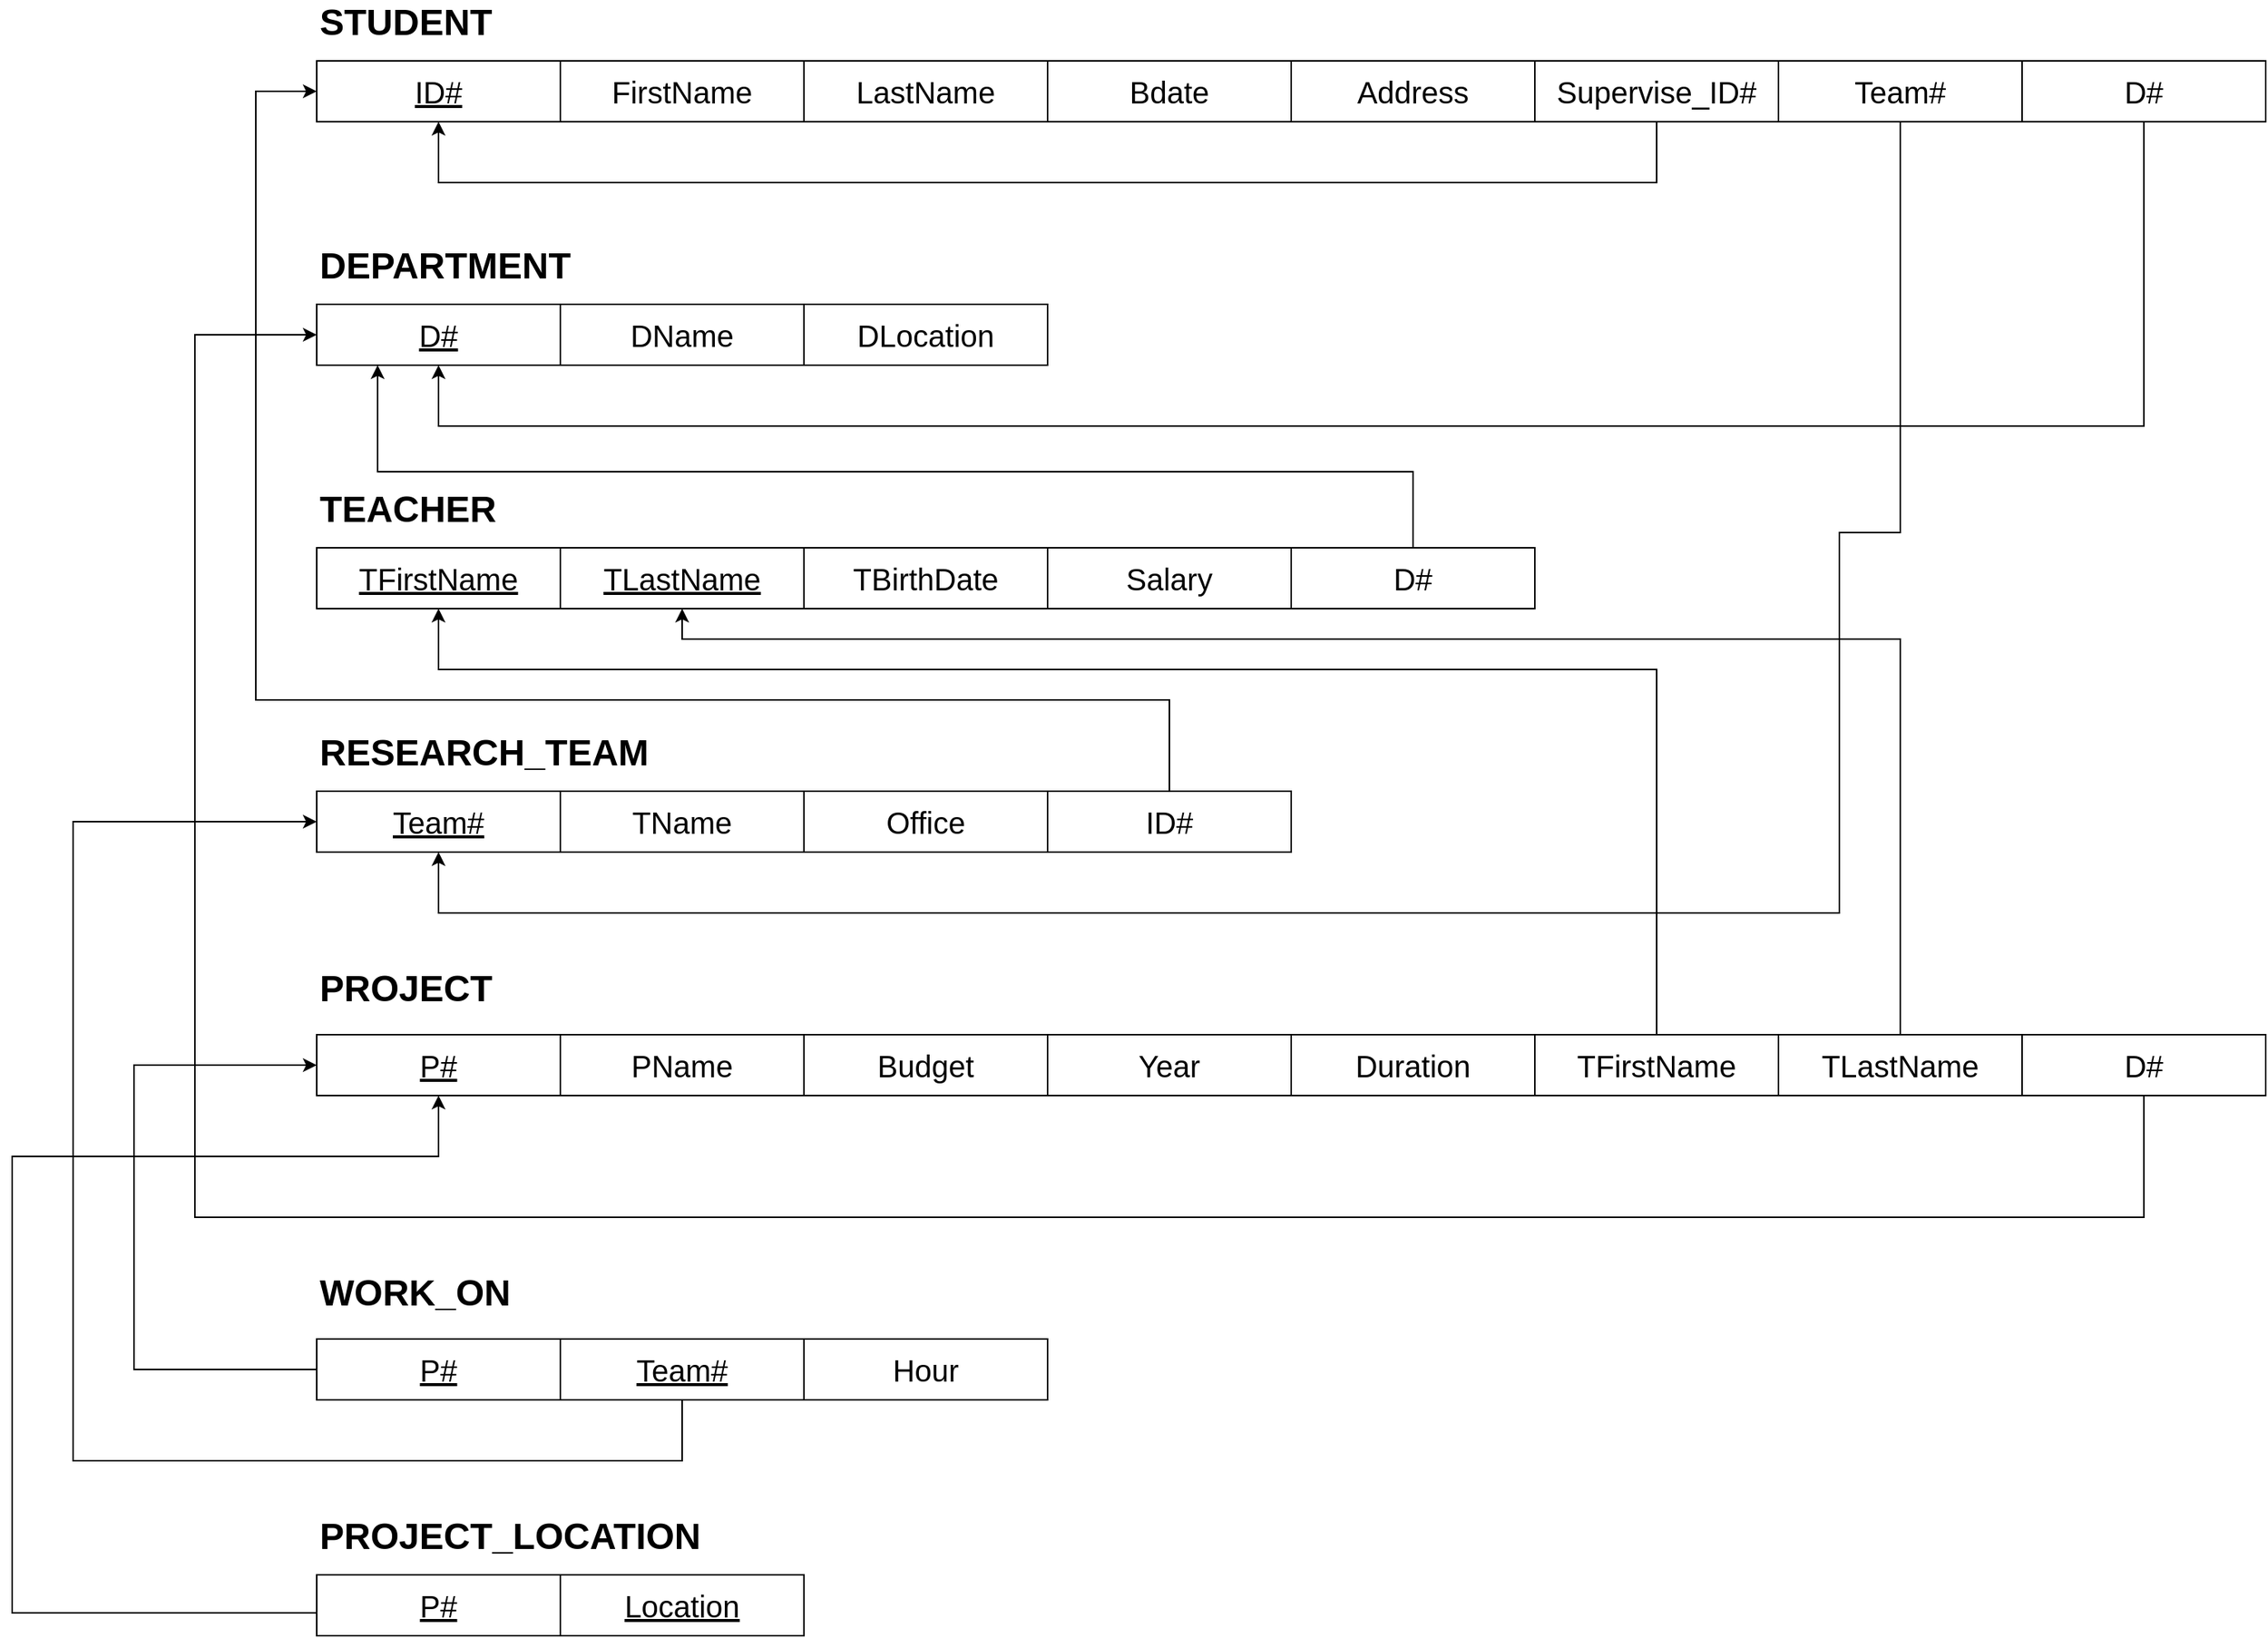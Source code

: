 <mxfile version="15.9.4" type="github" pages="4">
  <diagram id="fQviqFimn5sGD6Oz_8Dg" name="Page-1">
    <mxGraphModel dx="2926" dy="1158" grid="1" gridSize="10" guides="1" tooltips="1" connect="1" arrows="1" fold="1" page="1" pageScale="1" pageWidth="850" pageHeight="1100" math="0" shadow="0">
      <root>
        <mxCell id="0" />
        <mxCell id="1" parent="0" />
        <mxCell id="cYZ-N6t3c_TJ4En2i5QX-172" value="&lt;font style=&quot;font-size: 20px&quot;&gt;&lt;u&gt;ID#&lt;/u&gt;&lt;/font&gt;" style="rounded=0;whiteSpace=wrap;html=1;" parent="1" vertex="1">
          <mxGeometry x="120" y="80" width="160" height="40" as="geometry" />
        </mxCell>
        <mxCell id="cYZ-N6t3c_TJ4En2i5QX-184" value="&lt;font size=&quot;1&quot;&gt;&lt;b style=&quot;font-size: 24px&quot;&gt;STUDENT&lt;/b&gt;&lt;/font&gt;" style="text;html=1;align=left;verticalAlign=middle;resizable=0;points=[];autosize=1;strokeColor=none;fillColor=none;" parent="1" vertex="1">
          <mxGeometry x="120" y="40" width="130" height="30" as="geometry" />
        </mxCell>
        <mxCell id="cYZ-N6t3c_TJ4En2i5QX-185" value="&lt;span style=&quot;font-size: 24px&quot;&gt;&lt;b&gt;DEPARTMENT&lt;/b&gt;&lt;/span&gt;" style="text;html=1;align=left;verticalAlign=middle;resizable=0;points=[];autosize=1;strokeColor=none;fillColor=none;" parent="1" vertex="1">
          <mxGeometry x="120" y="205" width="180" height="20" as="geometry" />
        </mxCell>
        <mxCell id="cYZ-N6t3c_TJ4En2i5QX-198" value="&lt;span style=&quot;font-size: 24px&quot;&gt;&lt;b&gt;TEACHER&lt;/b&gt;&lt;/span&gt;" style="text;html=1;align=left;verticalAlign=middle;resizable=0;points=[];autosize=1;strokeColor=none;fillColor=none;" parent="1" vertex="1">
          <mxGeometry x="120" y="365" width="130" height="20" as="geometry" />
        </mxCell>
        <mxCell id="cYZ-N6t3c_TJ4En2i5QX-199" value="&lt;span style=&quot;font-size: 24px&quot;&gt;&lt;b&gt;RESEARCH_TEAM&lt;/b&gt;&lt;/span&gt;" style="text;html=1;align=left;verticalAlign=middle;resizable=0;points=[];autosize=1;strokeColor=none;fillColor=none;" parent="1" vertex="1">
          <mxGeometry x="120" y="525" width="230" height="20" as="geometry" />
        </mxCell>
        <mxCell id="cYZ-N6t3c_TJ4En2i5QX-206" value="&lt;span style=&quot;font-size: 24px&quot;&gt;&lt;b&gt;PROJECT&lt;/b&gt;&lt;/span&gt;" style="text;html=1;align=left;verticalAlign=middle;resizable=0;points=[];autosize=1;strokeColor=none;fillColor=none;" parent="1" vertex="1">
          <mxGeometry x="120" y="680" width="130" height="20" as="geometry" />
        </mxCell>
        <mxCell id="cYZ-N6t3c_TJ4En2i5QX-209" value="&lt;font style=&quot;font-size: 20px&quot;&gt;FirstName&lt;/font&gt;" style="rounded=0;whiteSpace=wrap;html=1;" parent="1" vertex="1">
          <mxGeometry x="280" y="80" width="160" height="40" as="geometry" />
        </mxCell>
        <mxCell id="cYZ-N6t3c_TJ4En2i5QX-210" value="&lt;font style=&quot;font-size: 20px&quot;&gt;LastName&lt;/font&gt;" style="rounded=0;whiteSpace=wrap;html=1;" parent="1" vertex="1">
          <mxGeometry x="440" y="80" width="160" height="40" as="geometry" />
        </mxCell>
        <mxCell id="cYZ-N6t3c_TJ4En2i5QX-211" value="&lt;font style=&quot;font-size: 20px&quot;&gt;Bdate&lt;/font&gt;" style="rounded=0;whiteSpace=wrap;html=1;" parent="1" vertex="1">
          <mxGeometry x="600" y="80" width="160" height="40" as="geometry" />
        </mxCell>
        <mxCell id="cYZ-N6t3c_TJ4En2i5QX-212" value="&lt;font style=&quot;font-size: 20px&quot;&gt;Address&lt;/font&gt;" style="rounded=0;whiteSpace=wrap;html=1;" parent="1" vertex="1">
          <mxGeometry x="760" y="80" width="160" height="40" as="geometry" />
        </mxCell>
        <mxCell id="cYZ-N6t3c_TJ4En2i5QX-213" value="&lt;font style=&quot;font-size: 20px&quot;&gt;&lt;u&gt;D#&lt;/u&gt;&lt;/font&gt;" style="rounded=0;whiteSpace=wrap;html=1;" parent="1" vertex="1">
          <mxGeometry x="120" y="240" width="160" height="40" as="geometry" />
        </mxCell>
        <mxCell id="cYZ-N6t3c_TJ4En2i5QX-214" value="&lt;span style=&quot;font-size: 20px&quot;&gt;DName&lt;/span&gt;" style="rounded=0;whiteSpace=wrap;html=1;" parent="1" vertex="1">
          <mxGeometry x="280" y="240" width="160" height="40" as="geometry" />
        </mxCell>
        <mxCell id="cYZ-N6t3c_TJ4En2i5QX-215" value="&lt;font style=&quot;font-size: 20px&quot;&gt;DLocation&lt;/font&gt;" style="rounded=0;whiteSpace=wrap;html=1;" parent="1" vertex="1">
          <mxGeometry x="440" y="240" width="160" height="40" as="geometry" />
        </mxCell>
        <mxCell id="cYZ-N6t3c_TJ4En2i5QX-218" value="&lt;font style=&quot;font-size: 20px&quot;&gt;&lt;u&gt;TFirstName&lt;/u&gt;&lt;/font&gt;" style="rounded=0;whiteSpace=wrap;html=1;" parent="1" vertex="1">
          <mxGeometry x="120" y="400" width="160" height="40" as="geometry" />
        </mxCell>
        <mxCell id="cYZ-N6t3c_TJ4En2i5QX-219" value="&lt;u style=&quot;font-size: 20px&quot;&gt;TLastName&lt;/u&gt;" style="rounded=0;whiteSpace=wrap;html=1;" parent="1" vertex="1">
          <mxGeometry x="280" y="400" width="160" height="40" as="geometry" />
        </mxCell>
        <mxCell id="cYZ-N6t3c_TJ4En2i5QX-220" value="&lt;font style=&quot;font-size: 20px&quot;&gt;TBirthDate&lt;/font&gt;" style="rounded=0;whiteSpace=wrap;html=1;" parent="1" vertex="1">
          <mxGeometry x="440" y="400" width="160" height="40" as="geometry" />
        </mxCell>
        <mxCell id="cYZ-N6t3c_TJ4En2i5QX-221" value="&lt;font style=&quot;font-size: 20px&quot;&gt;Salary&lt;/font&gt;" style="rounded=0;whiteSpace=wrap;html=1;" parent="1" vertex="1">
          <mxGeometry x="600" y="400" width="160" height="40" as="geometry" />
        </mxCell>
        <mxCell id="cYZ-N6t3c_TJ4En2i5QX-223" value="&lt;font style=&quot;font-size: 20px&quot;&gt;&lt;u&gt;Team#&lt;/u&gt;&lt;/font&gt;" style="rounded=0;whiteSpace=wrap;html=1;" parent="1" vertex="1">
          <mxGeometry x="120" y="560" width="160" height="40" as="geometry" />
        </mxCell>
        <mxCell id="cYZ-N6t3c_TJ4En2i5QX-224" value="&lt;font style=&quot;font-size: 20px&quot;&gt;TName&lt;/font&gt;" style="rounded=0;whiteSpace=wrap;html=1;" parent="1" vertex="1">
          <mxGeometry x="280" y="560" width="160" height="40" as="geometry" />
        </mxCell>
        <mxCell id="cYZ-N6t3c_TJ4En2i5QX-225" value="&lt;font style=&quot;font-size: 20px&quot;&gt;Office&lt;/font&gt;" style="rounded=0;whiteSpace=wrap;html=1;" parent="1" vertex="1">
          <mxGeometry x="440" y="560" width="160" height="40" as="geometry" />
        </mxCell>
        <mxCell id="cYZ-N6t3c_TJ4En2i5QX-228" value="&lt;font style=&quot;font-size: 20px&quot;&gt;&lt;u&gt;P#&lt;/u&gt;&lt;/font&gt;" style="rounded=0;whiteSpace=wrap;html=1;" parent="1" vertex="1">
          <mxGeometry x="120" y="720" width="160" height="40" as="geometry" />
        </mxCell>
        <mxCell id="cYZ-N6t3c_TJ4En2i5QX-229" value="&lt;font style=&quot;font-size: 20px&quot;&gt;PName&lt;/font&gt;" style="rounded=0;whiteSpace=wrap;html=1;" parent="1" vertex="1">
          <mxGeometry x="280" y="720" width="160" height="40" as="geometry" />
        </mxCell>
        <mxCell id="cYZ-N6t3c_TJ4En2i5QX-230" value="&lt;font style=&quot;font-size: 20px&quot;&gt;Budget&lt;/font&gt;" style="rounded=0;whiteSpace=wrap;html=1;" parent="1" vertex="1">
          <mxGeometry x="440" y="720" width="160" height="40" as="geometry" />
        </mxCell>
        <mxCell id="cYZ-N6t3c_TJ4En2i5QX-231" value="&lt;font style=&quot;font-size: 20px&quot;&gt;Year&lt;/font&gt;" style="rounded=0;whiteSpace=wrap;html=1;" parent="1" vertex="1">
          <mxGeometry x="600" y="720" width="160" height="40" as="geometry" />
        </mxCell>
        <mxCell id="cYZ-N6t3c_TJ4En2i5QX-232" value="&lt;span style=&quot;font-size: 20px&quot;&gt;Duration&lt;/span&gt;" style="rounded=0;whiteSpace=wrap;html=1;" parent="1" vertex="1">
          <mxGeometry x="760" y="720" width="160" height="40" as="geometry" />
        </mxCell>
        <mxCell id="cYZ-N6t3c_TJ4En2i5QX-236" style="edgeStyle=orthogonalEdgeStyle;rounded=0;orthogonalLoop=1;jettySize=auto;html=1;entryX=0.5;entryY=1;entryDx=0;entryDy=0;fontSize=20;endArrow=classic;endFill=1;" parent="1" source="cYZ-N6t3c_TJ4En2i5QX-235" target="cYZ-N6t3c_TJ4En2i5QX-172" edge="1">
          <mxGeometry relative="1" as="geometry">
            <Array as="points">
              <mxPoint x="1000" y="160" />
              <mxPoint x="200" y="160" />
            </Array>
          </mxGeometry>
        </mxCell>
        <mxCell id="cYZ-N6t3c_TJ4En2i5QX-235" value="&lt;span style=&quot;font-size: 20px&quot;&gt;Supervise_ID#&lt;/span&gt;" style="rounded=0;whiteSpace=wrap;html=1;" parent="1" vertex="1">
          <mxGeometry x="920" y="80" width="160" height="40" as="geometry" />
        </mxCell>
        <mxCell id="cYZ-N6t3c_TJ4En2i5QX-253" style="edgeStyle=orthogonalEdgeStyle;rounded=0;orthogonalLoop=1;jettySize=auto;html=1;entryX=0.5;entryY=1;entryDx=0;entryDy=0;fontSize=20;endArrow=classic;endFill=1;exitX=0.5;exitY=1;exitDx=0;exitDy=0;" parent="1" source="cYZ-N6t3c_TJ4En2i5QX-237" target="cYZ-N6t3c_TJ4En2i5QX-223" edge="1">
          <mxGeometry relative="1" as="geometry">
            <Array as="points">
              <mxPoint x="1160" y="390" />
              <mxPoint x="1120" y="390" />
              <mxPoint x="1120" y="640" />
              <mxPoint x="200" y="640" />
            </Array>
          </mxGeometry>
        </mxCell>
        <mxCell id="cYZ-N6t3c_TJ4En2i5QX-237" value="&lt;span style=&quot;font-size: 20px&quot;&gt;Team#&lt;/span&gt;" style="rounded=0;whiteSpace=wrap;html=1;" parent="1" vertex="1">
          <mxGeometry x="1080" y="80" width="160" height="40" as="geometry" />
        </mxCell>
        <mxCell id="cYZ-N6t3c_TJ4En2i5QX-243" style="edgeStyle=orthogonalEdgeStyle;rounded=0;orthogonalLoop=1;jettySize=auto;html=1;entryX=0;entryY=0.5;entryDx=0;entryDy=0;fontSize=20;endArrow=classic;endFill=1;exitX=0.5;exitY=0;exitDx=0;exitDy=0;" parent="1" source="cYZ-N6t3c_TJ4En2i5QX-242" target="cYZ-N6t3c_TJ4En2i5QX-172" edge="1">
          <mxGeometry relative="1" as="geometry">
            <Array as="points">
              <mxPoint x="680" y="500" />
              <mxPoint x="80" y="500" />
              <mxPoint x="80" y="100" />
            </Array>
          </mxGeometry>
        </mxCell>
        <mxCell id="cYZ-N6t3c_TJ4En2i5QX-242" value="&lt;font style=&quot;font-size: 20px&quot;&gt;ID#&lt;/font&gt;" style="rounded=0;whiteSpace=wrap;html=1;" parent="1" vertex="1">
          <mxGeometry x="600" y="560" width="160" height="40" as="geometry" />
        </mxCell>
        <mxCell id="cYZ-N6t3c_TJ4En2i5QX-245" style="edgeStyle=orthogonalEdgeStyle;rounded=0;orthogonalLoop=1;jettySize=auto;html=1;entryX=0.5;entryY=1;entryDx=0;entryDy=0;fontSize=20;endArrow=classic;endFill=1;" parent="1" source="cYZ-N6t3c_TJ4En2i5QX-244" target="cYZ-N6t3c_TJ4En2i5QX-213" edge="1">
          <mxGeometry relative="1" as="geometry">
            <Array as="points">
              <mxPoint x="1320" y="320" />
              <mxPoint x="200" y="320" />
            </Array>
          </mxGeometry>
        </mxCell>
        <mxCell id="cYZ-N6t3c_TJ4En2i5QX-244" value="&lt;font style=&quot;font-size: 20px&quot;&gt;D#&lt;/font&gt;" style="rounded=0;whiteSpace=wrap;html=1;" parent="1" vertex="1">
          <mxGeometry x="1240" y="80" width="160" height="40" as="geometry" />
        </mxCell>
        <mxCell id="cYZ-N6t3c_TJ4En2i5QX-247" style="edgeStyle=orthogonalEdgeStyle;rounded=0;orthogonalLoop=1;jettySize=auto;html=1;entryX=0.25;entryY=1;entryDx=0;entryDy=0;fontSize=20;endArrow=classic;endFill=1;" parent="1" source="cYZ-N6t3c_TJ4En2i5QX-246" target="cYZ-N6t3c_TJ4En2i5QX-213" edge="1">
          <mxGeometry relative="1" as="geometry">
            <Array as="points">
              <mxPoint x="840" y="350" />
              <mxPoint x="160" y="350" />
            </Array>
          </mxGeometry>
        </mxCell>
        <mxCell id="cYZ-N6t3c_TJ4En2i5QX-246" value="&lt;font style=&quot;font-size: 20px&quot;&gt;D#&lt;/font&gt;" style="rounded=0;whiteSpace=wrap;html=1;" parent="1" vertex="1">
          <mxGeometry x="760" y="400" width="160" height="40" as="geometry" />
        </mxCell>
        <mxCell id="cYZ-N6t3c_TJ4En2i5QX-250" style="edgeStyle=orthogonalEdgeStyle;rounded=0;orthogonalLoop=1;jettySize=auto;html=1;entryX=0.5;entryY=1;entryDx=0;entryDy=0;fontSize=20;endArrow=classic;endFill=1;" parent="1" source="cYZ-N6t3c_TJ4En2i5QX-248" target="cYZ-N6t3c_TJ4En2i5QX-218" edge="1">
          <mxGeometry relative="1" as="geometry">
            <Array as="points">
              <mxPoint x="1000" y="480" />
              <mxPoint x="200" y="480" />
            </Array>
          </mxGeometry>
        </mxCell>
        <mxCell id="cYZ-N6t3c_TJ4En2i5QX-248" value="&lt;font style=&quot;font-size: 20px&quot;&gt;TFirstName&lt;/font&gt;" style="rounded=0;whiteSpace=wrap;html=1;" parent="1" vertex="1">
          <mxGeometry x="920" y="720" width="160" height="40" as="geometry" />
        </mxCell>
        <mxCell id="cYZ-N6t3c_TJ4En2i5QX-252" style="edgeStyle=orthogonalEdgeStyle;rounded=0;orthogonalLoop=1;jettySize=auto;html=1;entryX=0;entryY=0.5;entryDx=0;entryDy=0;fontSize=20;endArrow=classic;endFill=1;exitX=0.5;exitY=1;exitDx=0;exitDy=0;" parent="1" source="cYZ-N6t3c_TJ4En2i5QX-251" target="cYZ-N6t3c_TJ4En2i5QX-213" edge="1">
          <mxGeometry relative="1" as="geometry">
            <Array as="points">
              <mxPoint x="1320" y="840" />
              <mxPoint x="40" y="840" />
              <mxPoint x="40" y="260" />
            </Array>
          </mxGeometry>
        </mxCell>
        <mxCell id="cYZ-N6t3c_TJ4En2i5QX-251" value="&lt;font style=&quot;font-size: 20px&quot;&gt;D#&lt;/font&gt;" style="rounded=0;whiteSpace=wrap;html=1;" parent="1" vertex="1">
          <mxGeometry x="1240" y="720" width="160" height="40" as="geometry" />
        </mxCell>
        <mxCell id="cYZ-N6t3c_TJ4En2i5QX-258" value="&lt;span style=&quot;font-size: 24px&quot;&gt;&lt;b&gt;WORK_ON&lt;/b&gt;&lt;/span&gt;" style="text;html=1;align=left;verticalAlign=middle;resizable=0;points=[];autosize=1;strokeColor=none;fillColor=none;" parent="1" vertex="1">
          <mxGeometry x="120" y="880" width="140" height="20" as="geometry" />
        </mxCell>
        <mxCell id="cYZ-N6t3c_TJ4En2i5QX-262" style="edgeStyle=orthogonalEdgeStyle;rounded=0;orthogonalLoop=1;jettySize=auto;html=1;entryX=0;entryY=0.5;entryDx=0;entryDy=0;fontSize=20;endArrow=classic;endFill=1;" parent="1" source="cYZ-N6t3c_TJ4En2i5QX-259" target="cYZ-N6t3c_TJ4En2i5QX-228" edge="1">
          <mxGeometry relative="1" as="geometry">
            <Array as="points">
              <mxPoint y="940" />
              <mxPoint y="740" />
            </Array>
          </mxGeometry>
        </mxCell>
        <mxCell id="cYZ-N6t3c_TJ4En2i5QX-259" value="&lt;font style=&quot;font-size: 20px&quot;&gt;&lt;u&gt;P#&lt;/u&gt;&lt;/font&gt;" style="rounded=0;whiteSpace=wrap;html=1;" parent="1" vertex="1">
          <mxGeometry x="120" y="920" width="160" height="40" as="geometry" />
        </mxCell>
        <mxCell id="cYZ-N6t3c_TJ4En2i5QX-263" style="edgeStyle=orthogonalEdgeStyle;rounded=0;orthogonalLoop=1;jettySize=auto;html=1;entryX=0;entryY=0.5;entryDx=0;entryDy=0;fontSize=20;endArrow=classic;endFill=1;" parent="1" source="cYZ-N6t3c_TJ4En2i5QX-260" target="cYZ-N6t3c_TJ4En2i5QX-223" edge="1">
          <mxGeometry relative="1" as="geometry">
            <Array as="points">
              <mxPoint x="360" y="1000" />
              <mxPoint x="-40" y="1000" />
              <mxPoint x="-40" y="580" />
            </Array>
          </mxGeometry>
        </mxCell>
        <mxCell id="cYZ-N6t3c_TJ4En2i5QX-260" value="&lt;span style=&quot;font-size: 20px&quot;&gt;&lt;u&gt;Team#&lt;/u&gt;&lt;/span&gt;" style="rounded=0;whiteSpace=wrap;html=1;" parent="1" vertex="1">
          <mxGeometry x="280" y="920" width="160" height="40" as="geometry" />
        </mxCell>
        <mxCell id="cYZ-N6t3c_TJ4En2i5QX-261" value="&lt;font style=&quot;font-size: 20px&quot;&gt;Hour&lt;/font&gt;" style="rounded=0;whiteSpace=wrap;html=1;" parent="1" vertex="1">
          <mxGeometry x="440" y="920" width="160" height="40" as="geometry" />
        </mxCell>
        <mxCell id="lKSLD4rrfNv_CmtSENN6-1" value="&lt;span style=&quot;font-size: 24px&quot;&gt;&lt;b&gt;PROJECT_LOCATION&lt;/b&gt;&lt;/span&gt;" style="text;html=1;align=left;verticalAlign=middle;resizable=0;points=[];autosize=1;strokeColor=none;fillColor=none;" parent="1" vertex="1">
          <mxGeometry x="120" y="1040" width="270" height="20" as="geometry" />
        </mxCell>
        <mxCell id="lKSLD4rrfNv_CmtSENN6-6" style="edgeStyle=orthogonalEdgeStyle;rounded=0;orthogonalLoop=1;jettySize=auto;html=1;entryX=0.5;entryY=1;entryDx=0;entryDy=0;" parent="1" source="lKSLD4rrfNv_CmtSENN6-2" target="cYZ-N6t3c_TJ4En2i5QX-228" edge="1">
          <mxGeometry relative="1" as="geometry">
            <Array as="points">
              <mxPoint x="-80" y="1100" />
              <mxPoint x="-80" y="800" />
              <mxPoint x="200" y="800" />
            </Array>
          </mxGeometry>
        </mxCell>
        <mxCell id="lKSLD4rrfNv_CmtSENN6-2" value="&lt;font style=&quot;font-size: 20px&quot;&gt;&lt;u&gt;P#&lt;/u&gt;&lt;/font&gt;" style="rounded=0;whiteSpace=wrap;html=1;" parent="1" vertex="1">
          <mxGeometry x="120" y="1075" width="160" height="40" as="geometry" />
        </mxCell>
        <mxCell id="lKSLD4rrfNv_CmtSENN6-3" value="&lt;font style=&quot;font-size: 20px&quot;&gt;&lt;u&gt;Location&lt;/u&gt;&lt;/font&gt;" style="rounded=0;whiteSpace=wrap;html=1;" parent="1" vertex="1">
          <mxGeometry x="280" y="1075" width="160" height="40" as="geometry" />
        </mxCell>
        <mxCell id="ytI7G17LKtDCvXG1TzMm-2" style="edgeStyle=orthogonalEdgeStyle;rounded=0;orthogonalLoop=1;jettySize=auto;html=1;exitX=0.5;exitY=0;exitDx=0;exitDy=0;entryX=0.5;entryY=1;entryDx=0;entryDy=0;" edge="1" parent="1" source="ytI7G17LKtDCvXG1TzMm-1" target="cYZ-N6t3c_TJ4En2i5QX-219">
          <mxGeometry relative="1" as="geometry">
            <Array as="points">
              <mxPoint x="1160" y="460" />
              <mxPoint x="360" y="460" />
            </Array>
          </mxGeometry>
        </mxCell>
        <mxCell id="ytI7G17LKtDCvXG1TzMm-1" value="&lt;span style=&quot;font-size: 20px&quot;&gt;TLastName&lt;/span&gt;" style="rounded=0;whiteSpace=wrap;html=1;" vertex="1" parent="1">
          <mxGeometry x="1080" y="720" width="160" height="40" as="geometry" />
        </mxCell>
      </root>
    </mxGraphModel>
  </diagram>
  <diagram id="Pve20syn4YTSmOC6TuQl" name="Page-2">
    <mxGraphModel dx="1038" dy="579" grid="1" gridSize="10" guides="1" tooltips="1" connect="1" arrows="1" fold="1" page="1" pageScale="1" pageWidth="850" pageHeight="1100" math="0" shadow="0">
      <root>
        <mxCell id="9pwGutwnLAw5PHjQ7_Gf-0" />
        <mxCell id="9pwGutwnLAw5PHjQ7_Gf-1" parent="9pwGutwnLAw5PHjQ7_Gf-0" />
        <mxCell id="km4MzthykhFkzJ7_MOr4-1" style="edgeStyle=orthogonalEdgeStyle;rounded=0;orthogonalLoop=1;jettySize=auto;html=1;exitX=0;exitY=0.5;exitDx=0;exitDy=0;fontSize=20;endArrow=classic;endFill=1;entryX=-0.005;entryY=0.455;entryDx=0;entryDy=0;entryPerimeter=0;" parent="9pwGutwnLAw5PHjQ7_Gf-1" source="9pwGutwnLAw5PHjQ7_Gf-3" target="km4MzthykhFkzJ7_MOr4-2" edge="1">
          <mxGeometry relative="1" as="geometry">
            <mxPoint x="130" y="100" as="targetPoint" />
            <Array as="points">
              <mxPoint x="70" y="220" />
              <mxPoint x="70" y="109" />
            </Array>
          </mxGeometry>
        </mxCell>
        <mxCell id="km4MzthykhFkzJ7_MOr4-22" style="edgeStyle=orthogonalEdgeStyle;rounded=0;orthogonalLoop=1;jettySize=auto;html=1;fontSize=20;fontColor=default;endArrow=classic;endFill=1;" parent="9pwGutwnLAw5PHjQ7_Gf-1" source="9pwGutwnLAw5PHjQ7_Gf-2" edge="1">
          <mxGeometry relative="1" as="geometry">
            <mxPoint x="580" y="120" as="targetPoint" />
          </mxGeometry>
        </mxCell>
        <mxCell id="9pwGutwnLAw5PHjQ7_Gf-2" value="" style="shape=table;html=1;whiteSpace=wrap;startSize=0;container=1;collapsible=0;childLayout=tableLayout;fontSize=20;align=center;rowLines=1;columnLines=1;" parent="9pwGutwnLAw5PHjQ7_Gf-1" vertex="1">
          <mxGeometry x="240" y="200" width="350" height="120" as="geometry" />
        </mxCell>
        <mxCell id="9pwGutwnLAw5PHjQ7_Gf-3" value="" style="shape=partialRectangle;html=1;whiteSpace=wrap;collapsible=0;dropTarget=0;pointerEvents=0;fillColor=none;top=0;left=0;bottom=0;right=0;points=[[0,0.5],[1,0.5]];portConstraint=eastwest;fontSize=20;align=center;" parent="9pwGutwnLAw5PHjQ7_Gf-2" vertex="1">
          <mxGeometry width="350" height="40" as="geometry" />
        </mxCell>
        <mxCell id="9pwGutwnLAw5PHjQ7_Gf-4" value="&lt;u&gt;Emp_ID&lt;/u&gt;" style="shape=partialRectangle;html=1;whiteSpace=wrap;connectable=0;fillColor=none;top=0;left=0;bottom=0;right=0;overflow=hidden;pointerEvents=1;fontSize=20;align=center;" parent="9pwGutwnLAw5PHjQ7_Gf-3" vertex="1">
          <mxGeometry width="117" height="40" as="geometry">
            <mxRectangle width="117" height="40" as="alternateBounds" />
          </mxGeometry>
        </mxCell>
        <mxCell id="9pwGutwnLAw5PHjQ7_Gf-5" value="FirstName" style="shape=partialRectangle;html=1;whiteSpace=wrap;connectable=0;fillColor=none;top=0;left=0;bottom=0;right=0;overflow=hidden;pointerEvents=1;fontSize=20;align=center;" parent="9pwGutwnLAw5PHjQ7_Gf-3" vertex="1">
          <mxGeometry x="117" width="116" height="40" as="geometry">
            <mxRectangle width="116" height="40" as="alternateBounds" />
          </mxGeometry>
        </mxCell>
        <mxCell id="9pwGutwnLAw5PHjQ7_Gf-6" value="" style="shape=partialRectangle;html=1;whiteSpace=wrap;connectable=0;fillColor=none;top=0;left=0;bottom=0;right=0;overflow=hidden;pointerEvents=1;fontSize=20;align=center;" parent="9pwGutwnLAw5PHjQ7_Gf-3" vertex="1">
          <mxGeometry x="233" width="117" height="40" as="geometry">
            <mxRectangle width="117" height="40" as="alternateBounds" />
          </mxGeometry>
        </mxCell>
        <mxCell id="9pwGutwnLAw5PHjQ7_Gf-7" value="" style="shape=partialRectangle;html=1;whiteSpace=wrap;collapsible=0;dropTarget=0;pointerEvents=0;fillColor=none;top=0;left=0;bottom=0;right=0;points=[[0,0.5],[1,0.5]];portConstraint=eastwest;fontSize=20;align=center;" parent="9pwGutwnLAw5PHjQ7_Gf-2" vertex="1">
          <mxGeometry y="40" width="350" height="40" as="geometry" />
        </mxCell>
        <mxCell id="9pwGutwnLAw5PHjQ7_Gf-8" value="1001" style="shape=partialRectangle;html=1;whiteSpace=wrap;connectable=0;fillColor=none;top=0;left=0;bottom=0;right=0;overflow=hidden;pointerEvents=1;fontSize=20;align=center;" parent="9pwGutwnLAw5PHjQ7_Gf-7" vertex="1">
          <mxGeometry width="117" height="40" as="geometry">
            <mxRectangle width="117" height="40" as="alternateBounds" />
          </mxGeometry>
        </mxCell>
        <mxCell id="9pwGutwnLAw5PHjQ7_Gf-9" value="บุญมี" style="shape=partialRectangle;html=1;whiteSpace=wrap;connectable=0;fillColor=none;top=0;left=0;bottom=0;right=0;overflow=hidden;pointerEvents=1;fontSize=20;align=center;" parent="9pwGutwnLAw5PHjQ7_Gf-7" vertex="1">
          <mxGeometry x="117" width="116" height="40" as="geometry">
            <mxRectangle width="116" height="40" as="alternateBounds" />
          </mxGeometry>
        </mxCell>
        <mxCell id="9pwGutwnLAw5PHjQ7_Gf-10" value="" style="shape=partialRectangle;html=1;whiteSpace=wrap;connectable=0;fillColor=none;top=0;left=0;bottom=0;right=0;overflow=hidden;pointerEvents=1;fontSize=20;align=center;" parent="9pwGutwnLAw5PHjQ7_Gf-7" vertex="1">
          <mxGeometry x="233" width="117" height="40" as="geometry">
            <mxRectangle width="117" height="40" as="alternateBounds" />
          </mxGeometry>
        </mxCell>
        <mxCell id="9pwGutwnLAw5PHjQ7_Gf-11" value="" style="shape=partialRectangle;html=1;whiteSpace=wrap;collapsible=0;dropTarget=0;pointerEvents=0;fillColor=none;top=0;left=0;bottom=0;right=0;points=[[0,0.5],[1,0.5]];portConstraint=eastwest;fontSize=20;align=center;" parent="9pwGutwnLAw5PHjQ7_Gf-2" vertex="1">
          <mxGeometry y="80" width="350" height="40" as="geometry" />
        </mxCell>
        <mxCell id="9pwGutwnLAw5PHjQ7_Gf-12" value="1002" style="shape=partialRectangle;html=1;whiteSpace=wrap;connectable=0;fillColor=none;top=0;left=0;bottom=0;right=0;overflow=hidden;pointerEvents=1;fontSize=20;align=center;" parent="9pwGutwnLAw5PHjQ7_Gf-11" vertex="1">
          <mxGeometry width="117" height="40" as="geometry">
            <mxRectangle width="117" height="40" as="alternateBounds" />
          </mxGeometry>
        </mxCell>
        <mxCell id="9pwGutwnLAw5PHjQ7_Gf-13" value="ปัญญา" style="shape=partialRectangle;html=1;whiteSpace=wrap;connectable=0;fillColor=none;top=0;left=0;bottom=0;right=0;overflow=hidden;pointerEvents=1;fontSize=20;align=center;" parent="9pwGutwnLAw5PHjQ7_Gf-11" vertex="1">
          <mxGeometry x="117" width="116" height="40" as="geometry">
            <mxRectangle width="116" height="40" as="alternateBounds" />
          </mxGeometry>
        </mxCell>
        <mxCell id="9pwGutwnLAw5PHjQ7_Gf-14" value="" style="shape=partialRectangle;html=1;whiteSpace=wrap;connectable=0;fillColor=none;top=0;left=0;bottom=0;right=0;overflow=hidden;pointerEvents=1;fontSize=20;align=center;" parent="9pwGutwnLAw5PHjQ7_Gf-11" vertex="1">
          <mxGeometry x="233" width="117" height="40" as="geometry">
            <mxRectangle width="117" height="40" as="alternateBounds" />
          </mxGeometry>
        </mxCell>
        <mxCell id="km4MzthykhFkzJ7_MOr4-23" style="edgeStyle=orthogonalEdgeStyle;rounded=0;orthogonalLoop=1;jettySize=auto;html=1;fontSize=20;fontColor=default;endArrow=classic;endFill=1;" parent="9pwGutwnLAw5PHjQ7_Gf-1" source="9pwGutwnLAw5PHjQ7_Gf-17" edge="1">
          <mxGeometry relative="1" as="geometry">
            <mxPoint x="580" y="120" as="targetPoint" />
          </mxGeometry>
        </mxCell>
        <mxCell id="9pwGutwnLAw5PHjQ7_Gf-17" value="" style="shape=table;html=1;whiteSpace=wrap;startSize=0;container=1;collapsible=0;childLayout=tableLayout;fontSize=20;align=center;rowLines=1;columnLines=1;" parent="9pwGutwnLAw5PHjQ7_Gf-1" vertex="1">
          <mxGeometry x="470" y="200" width="350" height="120" as="geometry" />
        </mxCell>
        <mxCell id="9pwGutwnLAw5PHjQ7_Gf-18" value="" style="shape=partialRectangle;html=1;whiteSpace=wrap;collapsible=0;dropTarget=0;pointerEvents=0;fillColor=none;top=0;left=0;bottom=0;right=0;points=[[0,0.5],[1,0.5]];portConstraint=eastwest;fontSize=20;align=center;" parent="9pwGutwnLAw5PHjQ7_Gf-17" vertex="1">
          <mxGeometry width="350" height="40" as="geometry" />
        </mxCell>
        <mxCell id="9pwGutwnLAw5PHjQ7_Gf-19" value="LastName" style="shape=partialRectangle;html=1;whiteSpace=wrap;connectable=0;fillColor=none;top=0;left=0;bottom=0;right=0;overflow=hidden;pointerEvents=1;fontSize=20;align=center;" parent="9pwGutwnLAw5PHjQ7_Gf-18" vertex="1">
          <mxGeometry width="117" height="40" as="geometry">
            <mxRectangle width="117" height="40" as="alternateBounds" />
          </mxGeometry>
        </mxCell>
        <mxCell id="9pwGutwnLAw5PHjQ7_Gf-20" value="PJ_ID" style="shape=partialRectangle;html=1;whiteSpace=wrap;connectable=0;fillColor=none;top=0;left=0;bottom=0;right=0;overflow=hidden;pointerEvents=1;fontSize=20;align=center;" parent="9pwGutwnLAw5PHjQ7_Gf-18" vertex="1">
          <mxGeometry x="117" width="116" height="40" as="geometry">
            <mxRectangle width="116" height="40" as="alternateBounds" />
          </mxGeometry>
        </mxCell>
        <mxCell id="9pwGutwnLAw5PHjQ7_Gf-21" value="Position" style="shape=partialRectangle;html=1;whiteSpace=wrap;connectable=0;fillColor=none;top=0;left=0;bottom=0;right=0;overflow=hidden;pointerEvents=1;fontSize=20;align=center;" parent="9pwGutwnLAw5PHjQ7_Gf-18" vertex="1">
          <mxGeometry x="233" width="117" height="40" as="geometry">
            <mxRectangle width="117" height="40" as="alternateBounds" />
          </mxGeometry>
        </mxCell>
        <mxCell id="9pwGutwnLAw5PHjQ7_Gf-22" value="" style="shape=partialRectangle;html=1;whiteSpace=wrap;collapsible=0;dropTarget=0;pointerEvents=0;fillColor=none;top=0;left=0;bottom=0;right=0;points=[[0,0.5],[1,0.5]];portConstraint=eastwest;fontSize=20;align=center;" parent="9pwGutwnLAw5PHjQ7_Gf-17" vertex="1">
          <mxGeometry y="40" width="350" height="40" as="geometry" />
        </mxCell>
        <mxCell id="9pwGutwnLAw5PHjQ7_Gf-23" value="อิ่มเอม" style="shape=partialRectangle;html=1;whiteSpace=wrap;connectable=0;fillColor=none;top=0;left=0;bottom=0;right=0;overflow=hidden;pointerEvents=1;fontSize=20;align=center;" parent="9pwGutwnLAw5PHjQ7_Gf-22" vertex="1">
          <mxGeometry width="117" height="40" as="geometry">
            <mxRectangle width="117" height="40" as="alternateBounds" />
          </mxGeometry>
        </mxCell>
        <mxCell id="9pwGutwnLAw5PHjQ7_Gf-24" value="P_1" style="shape=partialRectangle;html=1;whiteSpace=wrap;connectable=0;fillColor=none;top=0;left=0;bottom=0;right=0;overflow=hidden;pointerEvents=1;fontSize=20;align=center;" parent="9pwGutwnLAw5PHjQ7_Gf-22" vertex="1">
          <mxGeometry x="117" width="116" height="40" as="geometry">
            <mxRectangle width="116" height="40" as="alternateBounds" />
          </mxGeometry>
        </mxCell>
        <mxCell id="9pwGutwnLAw5PHjQ7_Gf-25" value="ผู้จัดการ" style="shape=partialRectangle;html=1;whiteSpace=wrap;connectable=0;fillColor=none;top=0;left=0;bottom=0;right=0;overflow=hidden;pointerEvents=1;fontSize=20;align=center;" parent="9pwGutwnLAw5PHjQ7_Gf-22" vertex="1">
          <mxGeometry x="233" width="117" height="40" as="geometry">
            <mxRectangle width="117" height="40" as="alternateBounds" />
          </mxGeometry>
        </mxCell>
        <mxCell id="9pwGutwnLAw5PHjQ7_Gf-26" value="" style="shape=partialRectangle;html=1;whiteSpace=wrap;collapsible=0;dropTarget=0;pointerEvents=0;fillColor=none;top=0;left=0;bottom=0;right=0;points=[[0,0.5],[1,0.5]];portConstraint=eastwest;fontSize=20;align=center;" parent="9pwGutwnLAw5PHjQ7_Gf-17" vertex="1">
          <mxGeometry y="80" width="350" height="40" as="geometry" />
        </mxCell>
        <mxCell id="9pwGutwnLAw5PHjQ7_Gf-27" value="อยู่ดี" style="shape=partialRectangle;html=1;whiteSpace=wrap;connectable=0;fillColor=none;top=0;left=0;bottom=0;right=0;overflow=hidden;pointerEvents=1;fontSize=20;align=center;" parent="9pwGutwnLAw5PHjQ7_Gf-26" vertex="1">
          <mxGeometry width="117" height="40" as="geometry">
            <mxRectangle width="117" height="40" as="alternateBounds" />
          </mxGeometry>
        </mxCell>
        <mxCell id="9pwGutwnLAw5PHjQ7_Gf-28" value="P_2" style="shape=partialRectangle;html=1;whiteSpace=wrap;connectable=0;fillColor=none;top=0;left=0;bottom=0;right=0;overflow=hidden;pointerEvents=1;fontSize=20;align=center;" parent="9pwGutwnLAw5PHjQ7_Gf-26" vertex="1">
          <mxGeometry x="117" width="116" height="40" as="geometry">
            <mxRectangle width="116" height="40" as="alternateBounds" />
          </mxGeometry>
        </mxCell>
        <mxCell id="9pwGutwnLAw5PHjQ7_Gf-29" value="รองผู้จัดการ" style="shape=partialRectangle;html=1;whiteSpace=wrap;connectable=0;fillColor=none;top=0;left=0;bottom=0;right=0;overflow=hidden;pointerEvents=1;fontSize=20;align=center;" parent="9pwGutwnLAw5PHjQ7_Gf-26" vertex="1">
          <mxGeometry x="233" width="117" height="40" as="geometry">
            <mxRectangle width="117" height="40" as="alternateBounds" />
          </mxGeometry>
        </mxCell>
        <mxCell id="9pwGutwnLAw5PHjQ7_Gf-30" value="" style="shape=table;html=1;whiteSpace=wrap;startSize=0;container=1;collapsible=0;childLayout=tableLayout;fontSize=20;align=center;rowLines=1;columnLines=1;" parent="9pwGutwnLAw5PHjQ7_Gf-1" vertex="1">
          <mxGeometry x="240" y="320" width="350" height="120" as="geometry" />
        </mxCell>
        <mxCell id="9pwGutwnLAw5PHjQ7_Gf-31" value="" style="shape=partialRectangle;html=1;whiteSpace=wrap;collapsible=0;dropTarget=0;pointerEvents=0;fillColor=none;top=0;left=0;bottom=0;right=0;points=[[0,0.5],[1,0.5]];portConstraint=eastwest;fontSize=20;align=center;" parent="9pwGutwnLAw5PHjQ7_Gf-30" vertex="1">
          <mxGeometry width="350" height="40" as="geometry" />
        </mxCell>
        <mxCell id="9pwGutwnLAw5PHjQ7_Gf-32" value="1003" style="shape=partialRectangle;html=1;whiteSpace=wrap;connectable=0;fillColor=none;top=0;left=0;bottom=0;right=0;overflow=hidden;pointerEvents=1;fontSize=20;align=center;" parent="9pwGutwnLAw5PHjQ7_Gf-31" vertex="1">
          <mxGeometry width="117" height="40" as="geometry">
            <mxRectangle width="117" height="40" as="alternateBounds" />
          </mxGeometry>
        </mxCell>
        <mxCell id="9pwGutwnLAw5PHjQ7_Gf-33" value="นวพล" style="shape=partialRectangle;html=1;whiteSpace=wrap;connectable=0;fillColor=none;top=0;left=0;bottom=0;right=0;overflow=hidden;pointerEvents=1;fontSize=20;align=center;" parent="9pwGutwnLAw5PHjQ7_Gf-31" vertex="1">
          <mxGeometry x="117" width="116" height="40" as="geometry">
            <mxRectangle width="116" height="40" as="alternateBounds" />
          </mxGeometry>
        </mxCell>
        <mxCell id="9pwGutwnLAw5PHjQ7_Gf-34" value="" style="shape=partialRectangle;html=1;whiteSpace=wrap;connectable=0;fillColor=none;top=0;left=0;bottom=0;right=0;overflow=hidden;pointerEvents=1;fontSize=20;align=center;" parent="9pwGutwnLAw5PHjQ7_Gf-31" vertex="1">
          <mxGeometry x="233" width="117" height="40" as="geometry">
            <mxRectangle width="117" height="40" as="alternateBounds" />
          </mxGeometry>
        </mxCell>
        <mxCell id="9pwGutwnLAw5PHjQ7_Gf-35" value="" style="shape=partialRectangle;html=1;whiteSpace=wrap;collapsible=0;dropTarget=0;pointerEvents=0;fillColor=none;top=0;left=0;bottom=0;right=0;points=[[0,0.5],[1,0.5]];portConstraint=eastwest;fontSize=20;align=center;" parent="9pwGutwnLAw5PHjQ7_Gf-30" vertex="1">
          <mxGeometry y="40" width="350" height="40" as="geometry" />
        </mxCell>
        <mxCell id="9pwGutwnLAw5PHjQ7_Gf-36" value="1004" style="shape=partialRectangle;html=1;whiteSpace=wrap;connectable=0;fillColor=none;top=0;left=0;bottom=0;right=0;overflow=hidden;pointerEvents=1;fontSize=20;align=center;" parent="9pwGutwnLAw5PHjQ7_Gf-35" vertex="1">
          <mxGeometry width="117" height="40" as="geometry">
            <mxRectangle width="117" height="40" as="alternateBounds" />
          </mxGeometry>
        </mxCell>
        <mxCell id="9pwGutwnLAw5PHjQ7_Gf-37" value="ปัญญา" style="shape=partialRectangle;html=1;whiteSpace=wrap;connectable=0;fillColor=none;top=0;left=0;bottom=0;right=0;overflow=hidden;pointerEvents=1;fontSize=20;align=center;" parent="9pwGutwnLAw5PHjQ7_Gf-35" vertex="1">
          <mxGeometry x="117" width="116" height="40" as="geometry">
            <mxRectangle width="116" height="40" as="alternateBounds" />
          </mxGeometry>
        </mxCell>
        <mxCell id="9pwGutwnLAw5PHjQ7_Gf-38" value="" style="shape=partialRectangle;html=1;whiteSpace=wrap;connectable=0;fillColor=none;top=0;left=0;bottom=0;right=0;overflow=hidden;pointerEvents=1;fontSize=20;align=center;" parent="9pwGutwnLAw5PHjQ7_Gf-35" vertex="1">
          <mxGeometry x="233" width="117" height="40" as="geometry">
            <mxRectangle width="117" height="40" as="alternateBounds" />
          </mxGeometry>
        </mxCell>
        <mxCell id="9pwGutwnLAw5PHjQ7_Gf-39" value="" style="shape=partialRectangle;html=1;whiteSpace=wrap;collapsible=0;dropTarget=0;pointerEvents=0;fillColor=none;top=0;left=0;bottom=0;right=0;points=[[0,0.5],[1,0.5]];portConstraint=eastwest;fontSize=20;align=center;" parent="9pwGutwnLAw5PHjQ7_Gf-30" vertex="1">
          <mxGeometry y="80" width="350" height="40" as="geometry" />
        </mxCell>
        <mxCell id="9pwGutwnLAw5PHjQ7_Gf-40" value="1005" style="shape=partialRectangle;html=1;whiteSpace=wrap;connectable=0;fillColor=none;top=0;left=0;bottom=0;right=0;overflow=hidden;pointerEvents=1;fontSize=20;align=center;" parent="9pwGutwnLAw5PHjQ7_Gf-39" vertex="1">
          <mxGeometry width="117" height="40" as="geometry">
            <mxRectangle width="117" height="40" as="alternateBounds" />
          </mxGeometry>
        </mxCell>
        <mxCell id="9pwGutwnLAw5PHjQ7_Gf-41" value="กนกพร" style="shape=partialRectangle;html=1;whiteSpace=wrap;connectable=0;fillColor=none;top=0;left=0;bottom=0;right=0;overflow=hidden;pointerEvents=1;fontSize=20;align=center;" parent="9pwGutwnLAw5PHjQ7_Gf-39" vertex="1">
          <mxGeometry x="117" width="116" height="40" as="geometry">
            <mxRectangle width="116" height="40" as="alternateBounds" />
          </mxGeometry>
        </mxCell>
        <mxCell id="9pwGutwnLAw5PHjQ7_Gf-42" value="" style="shape=partialRectangle;html=1;whiteSpace=wrap;connectable=0;fillColor=none;top=0;left=0;bottom=0;right=0;overflow=hidden;pointerEvents=1;fontSize=20;align=center;" parent="9pwGutwnLAw5PHjQ7_Gf-39" vertex="1">
          <mxGeometry x="233" width="117" height="40" as="geometry">
            <mxRectangle width="117" height="40" as="alternateBounds" />
          </mxGeometry>
        </mxCell>
        <mxCell id="km4MzthykhFkzJ7_MOr4-18" style="edgeStyle=orthogonalEdgeStyle;rounded=0;orthogonalLoop=1;jettySize=auto;html=1;entryX=0;entryY=0.5;entryDx=0;entryDy=0;fontSize=20;endArrow=classic;endFill=1;" parent="9pwGutwnLAw5PHjQ7_Gf-1" source="9pwGutwnLAw5PHjQ7_Gf-43" target="km4MzthykhFkzJ7_MOr4-4" edge="1">
          <mxGeometry relative="1" as="geometry" />
        </mxCell>
        <mxCell id="9pwGutwnLAw5PHjQ7_Gf-43" value="" style="shape=table;html=1;whiteSpace=wrap;startSize=0;container=1;collapsible=0;childLayout=tableLayout;fontSize=20;align=center;rowLines=1;columnLines=1;" parent="9pwGutwnLAw5PHjQ7_Gf-1" vertex="1">
          <mxGeometry x="470" y="320" width="350" height="120" as="geometry" />
        </mxCell>
        <mxCell id="9pwGutwnLAw5PHjQ7_Gf-44" value="" style="shape=partialRectangle;html=1;whiteSpace=wrap;collapsible=0;dropTarget=0;pointerEvents=0;fillColor=none;top=0;left=0;bottom=0;right=0;points=[[0,0.5],[1,0.5]];portConstraint=eastwest;fontSize=20;align=center;" parent="9pwGutwnLAw5PHjQ7_Gf-43" vertex="1">
          <mxGeometry width="350" height="40" as="geometry" />
        </mxCell>
        <mxCell id="9pwGutwnLAw5PHjQ7_Gf-45" value="อิ่มเอม" style="shape=partialRectangle;html=1;whiteSpace=wrap;connectable=0;fillColor=none;top=0;left=0;bottom=0;right=0;overflow=hidden;pointerEvents=1;fontSize=20;align=center;" parent="9pwGutwnLAw5PHjQ7_Gf-44" vertex="1">
          <mxGeometry width="117" height="40" as="geometry">
            <mxRectangle width="117" height="40" as="alternateBounds" />
          </mxGeometry>
        </mxCell>
        <mxCell id="9pwGutwnLAw5PHjQ7_Gf-46" value="P_2" style="shape=partialRectangle;html=1;whiteSpace=wrap;connectable=0;fillColor=none;top=0;left=0;bottom=0;right=0;overflow=hidden;pointerEvents=1;fontSize=20;align=center;" parent="9pwGutwnLAw5PHjQ7_Gf-44" vertex="1">
          <mxGeometry x="117" width="116" height="40" as="geometry">
            <mxRectangle width="116" height="40" as="alternateBounds" />
          </mxGeometry>
        </mxCell>
        <mxCell id="9pwGutwnLAw5PHjQ7_Gf-47" value="พนักงาน" style="shape=partialRectangle;html=1;whiteSpace=wrap;connectable=0;fillColor=none;top=0;left=0;bottom=0;right=0;overflow=hidden;pointerEvents=1;fontSize=20;align=center;" parent="9pwGutwnLAw5PHjQ7_Gf-44" vertex="1">
          <mxGeometry x="233" width="117" height="40" as="geometry">
            <mxRectangle width="117" height="40" as="alternateBounds" />
          </mxGeometry>
        </mxCell>
        <mxCell id="9pwGutwnLAw5PHjQ7_Gf-48" value="" style="shape=partialRectangle;html=1;whiteSpace=wrap;collapsible=0;dropTarget=0;pointerEvents=0;fillColor=none;top=0;left=0;bottom=0;right=0;points=[[0,0.5],[1,0.5]];portConstraint=eastwest;fontSize=20;align=center;" parent="9pwGutwnLAw5PHjQ7_Gf-43" vertex="1">
          <mxGeometry y="40" width="350" height="40" as="geometry" />
        </mxCell>
        <mxCell id="9pwGutwnLAw5PHjQ7_Gf-49" value="ทองมาก" style="shape=partialRectangle;html=1;whiteSpace=wrap;connectable=0;fillColor=none;top=0;left=0;bottom=0;right=0;overflow=hidden;pointerEvents=1;fontSize=20;align=center;" parent="9pwGutwnLAw5PHjQ7_Gf-48" vertex="1">
          <mxGeometry width="117" height="40" as="geometry">
            <mxRectangle width="117" height="40" as="alternateBounds" />
          </mxGeometry>
        </mxCell>
        <mxCell id="9pwGutwnLAw5PHjQ7_Gf-50" value="P_1" style="shape=partialRectangle;html=1;whiteSpace=wrap;connectable=0;fillColor=none;top=0;left=0;bottom=0;right=0;overflow=hidden;pointerEvents=1;fontSize=20;align=center;" parent="9pwGutwnLAw5PHjQ7_Gf-48" vertex="1">
          <mxGeometry x="117" width="116" height="40" as="geometry">
            <mxRectangle width="116" height="40" as="alternateBounds" />
          </mxGeometry>
        </mxCell>
        <mxCell id="9pwGutwnLAw5PHjQ7_Gf-51" value="พนักงาน" style="shape=partialRectangle;html=1;whiteSpace=wrap;connectable=0;fillColor=none;top=0;left=0;bottom=0;right=0;overflow=hidden;pointerEvents=1;fontSize=20;align=center;" parent="9pwGutwnLAw5PHjQ7_Gf-48" vertex="1">
          <mxGeometry x="233" width="117" height="40" as="geometry">
            <mxRectangle width="117" height="40" as="alternateBounds" />
          </mxGeometry>
        </mxCell>
        <mxCell id="9pwGutwnLAw5PHjQ7_Gf-52" value="" style="shape=partialRectangle;html=1;whiteSpace=wrap;collapsible=0;dropTarget=0;pointerEvents=0;fillColor=none;top=0;left=0;bottom=0;right=0;points=[[0,0.5],[1,0.5]];portConstraint=eastwest;fontSize=20;align=center;" parent="9pwGutwnLAw5PHjQ7_Gf-43" vertex="1">
          <mxGeometry y="80" width="350" height="40" as="geometry" />
        </mxCell>
        <mxCell id="9pwGutwnLAw5PHjQ7_Gf-53" value="ทรัพย์ดี" style="shape=partialRectangle;html=1;whiteSpace=wrap;connectable=0;fillColor=none;top=0;left=0;bottom=0;right=0;overflow=hidden;pointerEvents=1;fontSize=20;align=center;" parent="9pwGutwnLAw5PHjQ7_Gf-52" vertex="1">
          <mxGeometry width="117" height="40" as="geometry">
            <mxRectangle width="117" height="40" as="alternateBounds" />
          </mxGeometry>
        </mxCell>
        <mxCell id="9pwGutwnLAw5PHjQ7_Gf-54" value="P_1" style="shape=partialRectangle;html=1;whiteSpace=wrap;connectable=0;fillColor=none;top=0;left=0;bottom=0;right=0;overflow=hidden;pointerEvents=1;fontSize=20;align=center;" parent="9pwGutwnLAw5PHjQ7_Gf-52" vertex="1">
          <mxGeometry x="117" width="116" height="40" as="geometry">
            <mxRectangle width="116" height="40" as="alternateBounds" />
          </mxGeometry>
        </mxCell>
        <mxCell id="9pwGutwnLAw5PHjQ7_Gf-55" value="ผู้จัดการ" style="shape=partialRectangle;html=1;whiteSpace=wrap;connectable=0;fillColor=none;top=0;left=0;bottom=0;right=0;overflow=hidden;pointerEvents=1;fontSize=20;align=center;" parent="9pwGutwnLAw5PHjQ7_Gf-52" vertex="1">
          <mxGeometry x="233" width="117" height="40" as="geometry">
            <mxRectangle width="117" height="40" as="alternateBounds" />
          </mxGeometry>
        </mxCell>
        <mxCell id="km4MzthykhFkzJ7_MOr4-2" value="Primary Key / SuperKey / Candidate Key" style="text;html=1;align=center;verticalAlign=middle;resizable=0;points=[];autosize=1;strokeColor=none;fillColor=none;fontSize=20;" parent="9pwGutwnLAw5PHjQ7_Gf-1" vertex="1">
          <mxGeometry x="110" y="95" width="380" height="30" as="geometry" />
        </mxCell>
        <mxCell id="km4MzthykhFkzJ7_MOr4-3" value="" style="shape=table;html=1;whiteSpace=wrap;startSize=0;container=1;collapsible=0;childLayout=tableLayout;fontSize=20;align=center;rowLines=1;columnLines=1;" parent="9pwGutwnLAw5PHjQ7_Gf-1" vertex="1">
          <mxGeometry x="240" y="590" width="400" height="120" as="geometry" />
        </mxCell>
        <mxCell id="km4MzthykhFkzJ7_MOr4-4" value="" style="shape=partialRectangle;html=1;whiteSpace=wrap;collapsible=0;dropTarget=0;pointerEvents=0;fillColor=none;top=0;left=0;bottom=0;right=0;points=[[0,0.5],[1,0.5]];portConstraint=eastwest;fontSize=20;align=center;" parent="km4MzthykhFkzJ7_MOr4-3" vertex="1">
          <mxGeometry width="400" height="40" as="geometry" />
        </mxCell>
        <mxCell id="km4MzthykhFkzJ7_MOr4-5" value="&lt;u&gt;PJ_ID&lt;/u&gt;" style="shape=partialRectangle;html=1;whiteSpace=wrap;connectable=0;fillColor=none;top=0;left=0;bottom=0;right=0;overflow=hidden;pointerEvents=1;fontSize=20;align=center;" parent="km4MzthykhFkzJ7_MOr4-4" vertex="1">
          <mxGeometry width="120" height="40" as="geometry">
            <mxRectangle width="120" height="40" as="alternateBounds" />
          </mxGeometry>
        </mxCell>
        <mxCell id="km4MzthykhFkzJ7_MOr4-6" value="PJ_Name" style="shape=partialRectangle;html=1;whiteSpace=wrap;connectable=0;fillColor=none;top=0;left=0;bottom=0;right=0;overflow=hidden;pointerEvents=1;fontSize=20;align=center;" parent="km4MzthykhFkzJ7_MOr4-4" vertex="1">
          <mxGeometry x="120" width="120" height="40" as="geometry">
            <mxRectangle width="120" height="40" as="alternateBounds" />
          </mxGeometry>
        </mxCell>
        <mxCell id="km4MzthykhFkzJ7_MOr4-7" value="CustomerName" style="shape=partialRectangle;html=1;whiteSpace=wrap;connectable=0;fillColor=none;top=0;left=0;bottom=0;right=0;overflow=hidden;pointerEvents=1;fontSize=20;align=center;" parent="km4MzthykhFkzJ7_MOr4-4" vertex="1">
          <mxGeometry x="240" width="160" height="40" as="geometry">
            <mxRectangle width="160" height="40" as="alternateBounds" />
          </mxGeometry>
        </mxCell>
        <mxCell id="km4MzthykhFkzJ7_MOr4-8" value="" style="shape=partialRectangle;html=1;whiteSpace=wrap;collapsible=0;dropTarget=0;pointerEvents=0;fillColor=none;top=0;left=0;bottom=0;right=0;points=[[0,0.5],[1,0.5]];portConstraint=eastwest;fontSize=20;align=center;" parent="km4MzthykhFkzJ7_MOr4-3" vertex="1">
          <mxGeometry y="40" width="400" height="40" as="geometry" />
        </mxCell>
        <mxCell id="km4MzthykhFkzJ7_MOr4-9" value="1001" style="shape=partialRectangle;html=1;whiteSpace=wrap;connectable=0;fillColor=none;top=0;left=0;bottom=0;right=0;overflow=hidden;pointerEvents=1;fontSize=20;align=center;" parent="km4MzthykhFkzJ7_MOr4-8" vertex="1">
          <mxGeometry width="120" height="40" as="geometry">
            <mxRectangle width="120" height="40" as="alternateBounds" />
          </mxGeometry>
        </mxCell>
        <mxCell id="km4MzthykhFkzJ7_MOr4-10" value="design" style="shape=partialRectangle;html=1;whiteSpace=wrap;connectable=0;fillColor=none;top=0;left=0;bottom=0;right=0;overflow=hidden;pointerEvents=1;fontSize=20;align=center;" parent="km4MzthykhFkzJ7_MOr4-8" vertex="1">
          <mxGeometry x="120" width="120" height="40" as="geometry">
            <mxRectangle width="120" height="40" as="alternateBounds" />
          </mxGeometry>
        </mxCell>
        <mxCell id="km4MzthykhFkzJ7_MOr4-11" value="ปรีชา" style="shape=partialRectangle;html=1;whiteSpace=wrap;connectable=0;fillColor=none;top=0;left=0;bottom=0;right=0;overflow=hidden;pointerEvents=1;fontSize=20;align=center;" parent="km4MzthykhFkzJ7_MOr4-8" vertex="1">
          <mxGeometry x="240" width="160" height="40" as="geometry">
            <mxRectangle width="160" height="40" as="alternateBounds" />
          </mxGeometry>
        </mxCell>
        <mxCell id="km4MzthykhFkzJ7_MOr4-12" value="" style="shape=partialRectangle;html=1;whiteSpace=wrap;collapsible=0;dropTarget=0;pointerEvents=0;fillColor=none;top=0;left=0;bottom=0;right=0;points=[[0,0.5],[1,0.5]];portConstraint=eastwest;fontSize=20;align=center;" parent="km4MzthykhFkzJ7_MOr4-3" vertex="1">
          <mxGeometry y="80" width="400" height="40" as="geometry" />
        </mxCell>
        <mxCell id="km4MzthykhFkzJ7_MOr4-13" value="1002" style="shape=partialRectangle;html=1;whiteSpace=wrap;connectable=0;fillColor=none;top=0;left=0;bottom=0;right=0;overflow=hidden;pointerEvents=1;fontSize=20;align=center;" parent="km4MzthykhFkzJ7_MOr4-12" vertex="1">
          <mxGeometry width="120" height="40" as="geometry">
            <mxRectangle width="120" height="40" as="alternateBounds" />
          </mxGeometry>
        </mxCell>
        <mxCell id="km4MzthykhFkzJ7_MOr4-14" value="graphic" style="shape=partialRectangle;html=1;whiteSpace=wrap;connectable=0;fillColor=none;top=0;left=0;bottom=0;right=0;overflow=hidden;pointerEvents=1;fontSize=20;align=center;" parent="km4MzthykhFkzJ7_MOr4-12" vertex="1">
          <mxGeometry x="120" width="120" height="40" as="geometry">
            <mxRectangle width="120" height="40" as="alternateBounds" />
          </mxGeometry>
        </mxCell>
        <mxCell id="km4MzthykhFkzJ7_MOr4-15" value="สามารถ" style="shape=partialRectangle;html=1;whiteSpace=wrap;connectable=0;fillColor=none;top=0;left=0;bottom=0;right=0;overflow=hidden;pointerEvents=1;fontSize=20;align=center;" parent="km4MzthykhFkzJ7_MOr4-12" vertex="1">
          <mxGeometry x="240" width="160" height="40" as="geometry">
            <mxRectangle width="160" height="40" as="alternateBounds" />
          </mxGeometry>
        </mxCell>
        <mxCell id="km4MzthykhFkzJ7_MOr4-16" value="&lt;b&gt;PROJECT&lt;/b&gt;" style="text;html=1;align=center;verticalAlign=middle;resizable=0;points=[];autosize=1;strokeColor=none;fillColor=none;fontSize=20;" parent="9pwGutwnLAw5PHjQ7_Gf-1" vertex="1">
          <mxGeometry x="230" y="540" width="110" height="30" as="geometry" />
        </mxCell>
        <mxCell id="km4MzthykhFkzJ7_MOr4-17" value="&lt;b&gt;Employee&lt;/b&gt;" style="text;html=1;align=center;verticalAlign=middle;resizable=0;points=[];autosize=1;strokeColor=none;fillColor=none;fontSize=20;" parent="9pwGutwnLAw5PHjQ7_Gf-1" vertex="1">
          <mxGeometry x="230" y="150" width="110" height="30" as="geometry" />
        </mxCell>
        <mxCell id="km4MzthykhFkzJ7_MOr4-19" style="edgeStyle=orthogonalEdgeStyle;rounded=0;orthogonalLoop=1;jettySize=auto;html=1;fontSize=20;endArrow=classic;endFill=1;" parent="9pwGutwnLAw5PHjQ7_Gf-1" source="km4MzthykhFkzJ7_MOr4-4" edge="1">
          <mxGeometry relative="1" as="geometry">
            <mxPoint x="150" y="610" as="targetPoint" />
            <Array as="points">
              <mxPoint x="195" y="620" />
              <mxPoint x="195" y="610" />
            </Array>
          </mxGeometry>
        </mxCell>
        <mxCell id="km4MzthykhFkzJ7_MOr4-20" value="Foreign Key" style="text;html=1;align=center;verticalAlign=middle;resizable=0;points=[];autosize=1;strokeColor=none;fillColor=none;fontSize=20;" parent="9pwGutwnLAw5PHjQ7_Gf-1" vertex="1">
          <mxGeometry x="20" y="595" width="120" height="30" as="geometry" />
        </mxCell>
        <mxCell id="km4MzthykhFkzJ7_MOr4-24" style="edgeStyle=orthogonalEdgeStyle;rounded=0;orthogonalLoop=1;jettySize=auto;html=1;fontSize=20;fontColor=default;endArrow=classic;endFill=1;exitX=0.163;exitY=0.007;exitDx=0;exitDy=0;exitPerimeter=0;" parent="9pwGutwnLAw5PHjQ7_Gf-1" source="9pwGutwnLAw5PHjQ7_Gf-18" edge="1">
          <mxGeometry relative="1" as="geometry">
            <mxPoint x="580" y="120" as="targetPoint" />
            <mxPoint x="425.029" y="210" as="sourcePoint" />
            <Array as="points">
              <mxPoint x="527" y="160" />
              <mxPoint x="580" y="160" />
            </Array>
          </mxGeometry>
        </mxCell>
        <mxCell id="km4MzthykhFkzJ7_MOr4-25" style="edgeStyle=orthogonalEdgeStyle;rounded=0;orthogonalLoop=1;jettySize=auto;html=1;fontSize=20;fontColor=default;endArrow=classic;endFill=1;exitX=0.857;exitY=0;exitDx=0;exitDy=0;exitPerimeter=0;" parent="9pwGutwnLAw5PHjQ7_Gf-1" source="9pwGutwnLAw5PHjQ7_Gf-18" edge="1">
          <mxGeometry relative="1" as="geometry">
            <mxPoint x="580" y="120" as="targetPoint" />
            <mxPoint x="655.029" y="210" as="sourcePoint" />
            <Array as="points">
              <mxPoint x="770" y="160" />
              <mxPoint x="580" y="160" />
              <mxPoint x="580" y="130" />
            </Array>
          </mxGeometry>
        </mxCell>
        <mxCell id="km4MzthykhFkzJ7_MOr4-26" value="SuperKey / Candidate Key" style="text;html=1;align=center;verticalAlign=middle;resizable=0;points=[];autosize=1;strokeColor=none;fillColor=none;fontSize=20;fontColor=default;" parent="9pwGutwnLAw5PHjQ7_Gf-1" vertex="1">
          <mxGeometry x="500" y="80" width="250" height="30" as="geometry" />
        </mxCell>
      </root>
    </mxGraphModel>
  </diagram>
  <diagram id="Ytq-21gPIkefGog8KrcT" name="step4">
    <mxGraphModel dx="2076" dy="1158" grid="1" gridSize="10" guides="1" tooltips="1" connect="1" arrows="1" fold="1" page="1" pageScale="1" pageWidth="850" pageHeight="1100" math="0" shadow="0">
      <root>
        <mxCell id="KyrcZb1ngO8wlBfekhpp-0" />
        <mxCell id="KyrcZb1ngO8wlBfekhpp-1" parent="KyrcZb1ngO8wlBfekhpp-0" />
        <mxCell id="EJ-rC_knE-fnnS1AWiis-0" value="&lt;font style=&quot;font-size: 20px&quot;&gt;&lt;u&gt;ID#&lt;/u&gt;&lt;/font&gt;" style="rounded=0;whiteSpace=wrap;html=1;" vertex="1" parent="KyrcZb1ngO8wlBfekhpp-1">
          <mxGeometry x="120" y="80" width="160" height="40" as="geometry" />
        </mxCell>
        <mxCell id="EJ-rC_knE-fnnS1AWiis-1" value="&lt;font size=&quot;1&quot;&gt;&lt;b style=&quot;font-size: 24px&quot;&gt;STUDENT&lt;/b&gt;&lt;/font&gt;" style="text;html=1;align=left;verticalAlign=middle;resizable=0;points=[];autosize=1;strokeColor=none;fillColor=none;" vertex="1" parent="KyrcZb1ngO8wlBfekhpp-1">
          <mxGeometry x="120" y="40" width="130" height="30" as="geometry" />
        </mxCell>
        <mxCell id="EJ-rC_knE-fnnS1AWiis-2" value="&lt;span style=&quot;font-size: 24px&quot;&gt;&lt;b&gt;DEPARTMENT&lt;/b&gt;&lt;/span&gt;" style="text;html=1;align=left;verticalAlign=middle;resizable=0;points=[];autosize=1;strokeColor=none;fillColor=none;" vertex="1" parent="KyrcZb1ngO8wlBfekhpp-1">
          <mxGeometry x="120" y="205" width="180" height="20" as="geometry" />
        </mxCell>
        <mxCell id="EJ-rC_knE-fnnS1AWiis-3" value="&lt;span style=&quot;font-size: 24px&quot;&gt;&lt;b&gt;TEACHER&lt;/b&gt;&lt;/span&gt;" style="text;html=1;align=left;verticalAlign=middle;resizable=0;points=[];autosize=1;strokeColor=none;fillColor=none;" vertex="1" parent="KyrcZb1ngO8wlBfekhpp-1">
          <mxGeometry x="120" y="365" width="130" height="20" as="geometry" />
        </mxCell>
        <mxCell id="EJ-rC_knE-fnnS1AWiis-4" value="&lt;span style=&quot;font-size: 24px&quot;&gt;&lt;b&gt;RESEARCH_TEAM&lt;/b&gt;&lt;/span&gt;" style="text;html=1;align=left;verticalAlign=middle;resizable=0;points=[];autosize=1;strokeColor=none;fillColor=none;" vertex="1" parent="KyrcZb1ngO8wlBfekhpp-1">
          <mxGeometry x="120" y="525" width="230" height="20" as="geometry" />
        </mxCell>
        <mxCell id="EJ-rC_knE-fnnS1AWiis-5" value="&lt;span style=&quot;font-size: 24px&quot;&gt;&lt;b&gt;PROJECT&lt;/b&gt;&lt;/span&gt;" style="text;html=1;align=left;verticalAlign=middle;resizable=0;points=[];autosize=1;strokeColor=none;fillColor=none;" vertex="1" parent="KyrcZb1ngO8wlBfekhpp-1">
          <mxGeometry x="120" y="680" width="130" height="20" as="geometry" />
        </mxCell>
        <mxCell id="EJ-rC_knE-fnnS1AWiis-6" value="&lt;font style=&quot;font-size: 20px&quot;&gt;FirstName&lt;/font&gt;" style="rounded=0;whiteSpace=wrap;html=1;" vertex="1" parent="KyrcZb1ngO8wlBfekhpp-1">
          <mxGeometry x="280" y="80" width="160" height="40" as="geometry" />
        </mxCell>
        <mxCell id="EJ-rC_knE-fnnS1AWiis-7" value="&lt;font style=&quot;font-size: 20px&quot;&gt;LastName&lt;/font&gt;" style="rounded=0;whiteSpace=wrap;html=1;" vertex="1" parent="KyrcZb1ngO8wlBfekhpp-1">
          <mxGeometry x="440" y="80" width="160" height="40" as="geometry" />
        </mxCell>
        <mxCell id="EJ-rC_knE-fnnS1AWiis-8" value="&lt;font style=&quot;font-size: 20px&quot;&gt;Bdate&lt;/font&gt;" style="rounded=0;whiteSpace=wrap;html=1;" vertex="1" parent="KyrcZb1ngO8wlBfekhpp-1">
          <mxGeometry x="600" y="80" width="160" height="40" as="geometry" />
        </mxCell>
        <mxCell id="EJ-rC_knE-fnnS1AWiis-9" value="&lt;font style=&quot;font-size: 20px&quot;&gt;Address&lt;/font&gt;" style="rounded=0;whiteSpace=wrap;html=1;" vertex="1" parent="KyrcZb1ngO8wlBfekhpp-1">
          <mxGeometry x="760" y="80" width="160" height="40" as="geometry" />
        </mxCell>
        <mxCell id="EJ-rC_knE-fnnS1AWiis-10" value="&lt;font style=&quot;font-size: 20px&quot;&gt;&lt;u&gt;D#&lt;/u&gt;&lt;/font&gt;" style="rounded=0;whiteSpace=wrap;html=1;" vertex="1" parent="KyrcZb1ngO8wlBfekhpp-1">
          <mxGeometry x="120" y="240" width="160" height="40" as="geometry" />
        </mxCell>
        <mxCell id="EJ-rC_knE-fnnS1AWiis-11" value="&lt;span style=&quot;font-size: 20px&quot;&gt;DName&lt;/span&gt;" style="rounded=0;whiteSpace=wrap;html=1;" vertex="1" parent="KyrcZb1ngO8wlBfekhpp-1">
          <mxGeometry x="280" y="240" width="160" height="40" as="geometry" />
        </mxCell>
        <mxCell id="EJ-rC_knE-fnnS1AWiis-12" value="&lt;font style=&quot;font-size: 20px&quot;&gt;DLocation&lt;/font&gt;" style="rounded=0;whiteSpace=wrap;html=1;" vertex="1" parent="KyrcZb1ngO8wlBfekhpp-1">
          <mxGeometry x="440" y="240" width="160" height="40" as="geometry" />
        </mxCell>
        <mxCell id="EJ-rC_knE-fnnS1AWiis-13" value="&lt;font style=&quot;font-size: 20px&quot;&gt;&lt;u&gt;TFirstName&lt;/u&gt;&lt;/font&gt;" style="rounded=0;whiteSpace=wrap;html=1;" vertex="1" parent="KyrcZb1ngO8wlBfekhpp-1">
          <mxGeometry x="120" y="400" width="160" height="40" as="geometry" />
        </mxCell>
        <mxCell id="EJ-rC_knE-fnnS1AWiis-14" value="&lt;u style=&quot;font-size: 20px&quot;&gt;TLastName&lt;/u&gt;" style="rounded=0;whiteSpace=wrap;html=1;" vertex="1" parent="KyrcZb1ngO8wlBfekhpp-1">
          <mxGeometry x="280" y="400" width="160" height="40" as="geometry" />
        </mxCell>
        <mxCell id="EJ-rC_knE-fnnS1AWiis-15" value="&lt;font style=&quot;font-size: 20px&quot;&gt;TBirthDate&lt;/font&gt;" style="rounded=0;whiteSpace=wrap;html=1;" vertex="1" parent="KyrcZb1ngO8wlBfekhpp-1">
          <mxGeometry x="440" y="400" width="160" height="40" as="geometry" />
        </mxCell>
        <mxCell id="EJ-rC_knE-fnnS1AWiis-16" value="&lt;font style=&quot;font-size: 20px&quot;&gt;Salary&lt;/font&gt;" style="rounded=0;whiteSpace=wrap;html=1;" vertex="1" parent="KyrcZb1ngO8wlBfekhpp-1">
          <mxGeometry x="600" y="400" width="160" height="40" as="geometry" />
        </mxCell>
        <mxCell id="EJ-rC_knE-fnnS1AWiis-17" value="&lt;font style=&quot;font-size: 20px&quot;&gt;&lt;u&gt;Team#&lt;/u&gt;&lt;/font&gt;" style="rounded=0;whiteSpace=wrap;html=1;" vertex="1" parent="KyrcZb1ngO8wlBfekhpp-1">
          <mxGeometry x="120" y="560" width="160" height="40" as="geometry" />
        </mxCell>
        <mxCell id="EJ-rC_knE-fnnS1AWiis-18" value="&lt;font style=&quot;font-size: 20px&quot;&gt;TName&lt;/font&gt;" style="rounded=0;whiteSpace=wrap;html=1;" vertex="1" parent="KyrcZb1ngO8wlBfekhpp-1">
          <mxGeometry x="280" y="560" width="160" height="40" as="geometry" />
        </mxCell>
        <mxCell id="EJ-rC_knE-fnnS1AWiis-19" value="&lt;font style=&quot;font-size: 20px&quot;&gt;Office&lt;/font&gt;" style="rounded=0;whiteSpace=wrap;html=1;" vertex="1" parent="KyrcZb1ngO8wlBfekhpp-1">
          <mxGeometry x="440" y="560" width="160" height="40" as="geometry" />
        </mxCell>
        <mxCell id="EJ-rC_knE-fnnS1AWiis-20" value="&lt;font style=&quot;font-size: 20px&quot;&gt;&lt;u&gt;P#&lt;/u&gt;&lt;/font&gt;" style="rounded=0;whiteSpace=wrap;html=1;" vertex="1" parent="KyrcZb1ngO8wlBfekhpp-1">
          <mxGeometry x="120" y="720" width="160" height="40" as="geometry" />
        </mxCell>
        <mxCell id="EJ-rC_knE-fnnS1AWiis-21" value="&lt;font style=&quot;font-size: 20px&quot;&gt;PName&lt;/font&gt;" style="rounded=0;whiteSpace=wrap;html=1;" vertex="1" parent="KyrcZb1ngO8wlBfekhpp-1">
          <mxGeometry x="280" y="720" width="160" height="40" as="geometry" />
        </mxCell>
        <mxCell id="EJ-rC_knE-fnnS1AWiis-22" value="&lt;font style=&quot;font-size: 20px&quot;&gt;Budget&lt;/font&gt;" style="rounded=0;whiteSpace=wrap;html=1;" vertex="1" parent="KyrcZb1ngO8wlBfekhpp-1">
          <mxGeometry x="440" y="720" width="160" height="40" as="geometry" />
        </mxCell>
        <mxCell id="EJ-rC_knE-fnnS1AWiis-23" value="&lt;font style=&quot;font-size: 20px&quot;&gt;Year&lt;/font&gt;" style="rounded=0;whiteSpace=wrap;html=1;" vertex="1" parent="KyrcZb1ngO8wlBfekhpp-1">
          <mxGeometry x="600" y="720" width="160" height="40" as="geometry" />
        </mxCell>
        <mxCell id="EJ-rC_knE-fnnS1AWiis-24" value="&lt;span style=&quot;font-size: 20px&quot;&gt;Duration&lt;/span&gt;" style="rounded=0;whiteSpace=wrap;html=1;" vertex="1" parent="KyrcZb1ngO8wlBfekhpp-1">
          <mxGeometry x="760" y="720" width="160" height="40" as="geometry" />
        </mxCell>
        <mxCell id="EJ-rC_knE-fnnS1AWiis-25" style="edgeStyle=orthogonalEdgeStyle;rounded=0;orthogonalLoop=1;jettySize=auto;html=1;entryX=0.5;entryY=1;entryDx=0;entryDy=0;fontSize=20;endArrow=classic;endFill=1;" edge="1" parent="KyrcZb1ngO8wlBfekhpp-1" source="EJ-rC_knE-fnnS1AWiis-26" target="EJ-rC_knE-fnnS1AWiis-0">
          <mxGeometry relative="1" as="geometry">
            <Array as="points">
              <mxPoint x="1000" y="160" />
              <mxPoint x="200" y="160" />
            </Array>
          </mxGeometry>
        </mxCell>
        <mxCell id="EJ-rC_knE-fnnS1AWiis-26" value="&lt;span style=&quot;font-size: 20px&quot;&gt;Supervise_ID#&lt;/span&gt;" style="rounded=0;whiteSpace=wrap;html=1;" vertex="1" parent="KyrcZb1ngO8wlBfekhpp-1">
          <mxGeometry x="920" y="80" width="160" height="40" as="geometry" />
        </mxCell>
        <mxCell id="EJ-rC_knE-fnnS1AWiis-27" style="edgeStyle=orthogonalEdgeStyle;rounded=0;orthogonalLoop=1;jettySize=auto;html=1;entryX=0.5;entryY=1;entryDx=0;entryDy=0;fontSize=20;endArrow=classic;endFill=1;exitX=0.5;exitY=1;exitDx=0;exitDy=0;" edge="1" parent="KyrcZb1ngO8wlBfekhpp-1" source="EJ-rC_knE-fnnS1AWiis-28" target="EJ-rC_knE-fnnS1AWiis-17">
          <mxGeometry relative="1" as="geometry">
            <Array as="points">
              <mxPoint x="1160" y="390" />
              <mxPoint x="1120" y="390" />
              <mxPoint x="1120" y="640" />
              <mxPoint x="200" y="640" />
            </Array>
          </mxGeometry>
        </mxCell>
        <mxCell id="EJ-rC_knE-fnnS1AWiis-28" value="&lt;span style=&quot;font-size: 20px&quot;&gt;Team#&lt;/span&gt;" style="rounded=0;whiteSpace=wrap;html=1;" vertex="1" parent="KyrcZb1ngO8wlBfekhpp-1">
          <mxGeometry x="1080" y="80" width="160" height="40" as="geometry" />
        </mxCell>
        <mxCell id="EJ-rC_knE-fnnS1AWiis-29" style="edgeStyle=orthogonalEdgeStyle;rounded=0;orthogonalLoop=1;jettySize=auto;html=1;entryX=0;entryY=0.5;entryDx=0;entryDy=0;fontSize=20;endArrow=classic;endFill=1;exitX=0.5;exitY=0;exitDx=0;exitDy=0;" edge="1" parent="KyrcZb1ngO8wlBfekhpp-1" source="EJ-rC_knE-fnnS1AWiis-30" target="EJ-rC_knE-fnnS1AWiis-0">
          <mxGeometry relative="1" as="geometry">
            <Array as="points">
              <mxPoint x="680" y="500" />
              <mxPoint x="80" y="500" />
              <mxPoint x="80" y="100" />
            </Array>
          </mxGeometry>
        </mxCell>
        <mxCell id="EJ-rC_knE-fnnS1AWiis-30" value="&lt;font style=&quot;font-size: 20px&quot;&gt;ID#&lt;/font&gt;" style="rounded=0;whiteSpace=wrap;html=1;" vertex="1" parent="KyrcZb1ngO8wlBfekhpp-1">
          <mxGeometry x="600" y="560" width="160" height="40" as="geometry" />
        </mxCell>
        <mxCell id="EJ-rC_knE-fnnS1AWiis-31" style="edgeStyle=orthogonalEdgeStyle;rounded=0;orthogonalLoop=1;jettySize=auto;html=1;entryX=0.5;entryY=1;entryDx=0;entryDy=0;fontSize=20;endArrow=classic;endFill=1;" edge="1" parent="KyrcZb1ngO8wlBfekhpp-1" source="EJ-rC_knE-fnnS1AWiis-32" target="EJ-rC_knE-fnnS1AWiis-10">
          <mxGeometry relative="1" as="geometry">
            <Array as="points">
              <mxPoint x="1320" y="320" />
              <mxPoint x="200" y="320" />
            </Array>
          </mxGeometry>
        </mxCell>
        <mxCell id="EJ-rC_knE-fnnS1AWiis-32" value="&lt;font style=&quot;font-size: 20px&quot;&gt;D#&lt;/font&gt;" style="rounded=0;whiteSpace=wrap;html=1;" vertex="1" parent="KyrcZb1ngO8wlBfekhpp-1">
          <mxGeometry x="1240" y="80" width="160" height="40" as="geometry" />
        </mxCell>
        <mxCell id="EJ-rC_knE-fnnS1AWiis-33" style="edgeStyle=orthogonalEdgeStyle;rounded=0;orthogonalLoop=1;jettySize=auto;html=1;entryX=0.25;entryY=1;entryDx=0;entryDy=0;fontSize=20;endArrow=classic;endFill=1;" edge="1" parent="KyrcZb1ngO8wlBfekhpp-1" source="EJ-rC_knE-fnnS1AWiis-34" target="EJ-rC_knE-fnnS1AWiis-10">
          <mxGeometry relative="1" as="geometry">
            <Array as="points">
              <mxPoint x="840" y="350" />
              <mxPoint x="160" y="350" />
            </Array>
          </mxGeometry>
        </mxCell>
        <mxCell id="EJ-rC_knE-fnnS1AWiis-34" value="&lt;font style=&quot;font-size: 20px&quot;&gt;D#&lt;/font&gt;" style="rounded=0;whiteSpace=wrap;html=1;" vertex="1" parent="KyrcZb1ngO8wlBfekhpp-1">
          <mxGeometry x="760" y="400" width="160" height="40" as="geometry" />
        </mxCell>
        <mxCell id="EJ-rC_knE-fnnS1AWiis-35" style="edgeStyle=orthogonalEdgeStyle;rounded=0;orthogonalLoop=1;jettySize=auto;html=1;entryX=0.5;entryY=1;entryDx=0;entryDy=0;fontSize=20;endArrow=classic;endFill=1;" edge="1" parent="KyrcZb1ngO8wlBfekhpp-1" source="EJ-rC_knE-fnnS1AWiis-36" target="EJ-rC_knE-fnnS1AWiis-13">
          <mxGeometry relative="1" as="geometry">
            <Array as="points">
              <mxPoint x="1000" y="480" />
              <mxPoint x="200" y="480" />
            </Array>
          </mxGeometry>
        </mxCell>
        <mxCell id="EJ-rC_knE-fnnS1AWiis-36" value="&lt;font style=&quot;font-size: 20px&quot;&gt;TFirstName&lt;/font&gt;" style="rounded=0;whiteSpace=wrap;html=1;" vertex="1" parent="KyrcZb1ngO8wlBfekhpp-1">
          <mxGeometry x="920" y="720" width="160" height="40" as="geometry" />
        </mxCell>
        <mxCell id="EJ-rC_knE-fnnS1AWiis-37" style="edgeStyle=orthogonalEdgeStyle;rounded=0;orthogonalLoop=1;jettySize=auto;html=1;entryX=0;entryY=0.5;entryDx=0;entryDy=0;fontSize=20;endArrow=classic;endFill=1;exitX=0.5;exitY=1;exitDx=0;exitDy=0;" edge="1" parent="KyrcZb1ngO8wlBfekhpp-1" source="EJ-rC_knE-fnnS1AWiis-38" target="EJ-rC_knE-fnnS1AWiis-10">
          <mxGeometry relative="1" as="geometry">
            <Array as="points">
              <mxPoint x="1320" y="840" />
              <mxPoint x="40" y="840" />
              <mxPoint x="40" y="260" />
            </Array>
          </mxGeometry>
        </mxCell>
        <mxCell id="EJ-rC_knE-fnnS1AWiis-38" value="&lt;font style=&quot;font-size: 20px&quot;&gt;D#&lt;/font&gt;" style="rounded=0;whiteSpace=wrap;html=1;" vertex="1" parent="KyrcZb1ngO8wlBfekhpp-1">
          <mxGeometry x="1240" y="720" width="160" height="40" as="geometry" />
        </mxCell>
        <mxCell id="EJ-rC_knE-fnnS1AWiis-49" style="edgeStyle=orthogonalEdgeStyle;rounded=0;orthogonalLoop=1;jettySize=auto;html=1;exitX=0.5;exitY=0;exitDx=0;exitDy=0;entryX=0.5;entryY=1;entryDx=0;entryDy=0;" edge="1" parent="KyrcZb1ngO8wlBfekhpp-1" source="EJ-rC_knE-fnnS1AWiis-50" target="EJ-rC_knE-fnnS1AWiis-14">
          <mxGeometry relative="1" as="geometry">
            <Array as="points">
              <mxPoint x="1160" y="460" />
              <mxPoint x="360" y="460" />
            </Array>
          </mxGeometry>
        </mxCell>
        <mxCell id="EJ-rC_knE-fnnS1AWiis-50" value="&lt;span style=&quot;font-size: 20px&quot;&gt;TLastName&lt;/span&gt;" style="rounded=0;whiteSpace=wrap;html=1;" vertex="1" parent="KyrcZb1ngO8wlBfekhpp-1">
          <mxGeometry x="1080" y="720" width="160" height="40" as="geometry" />
        </mxCell>
      </root>
    </mxGraphModel>
  </diagram>
  <diagram id="xgZMOHDBVouEsv1k2_jG" name="step5">
    <mxGraphModel dx="1483" dy="827" grid="1" gridSize="10" guides="1" tooltips="1" connect="1" arrows="1" fold="1" page="1" pageScale="1" pageWidth="850" pageHeight="1100" math="0" shadow="0">
      <root>
        <mxCell id="8Vxkr1jVetxPdLX6L18P-0" />
        <mxCell id="8Vxkr1jVetxPdLX6L18P-1" parent="8Vxkr1jVetxPdLX6L18P-0" />
        <mxCell id="KklwaOgZFbLBmpUJN0Q9-0" value="&lt;span style=&quot;font-size: 24px&quot;&gt;&lt;b&gt;WORK_ON&lt;/b&gt;&lt;/span&gt;" style="text;html=1;align=left;verticalAlign=middle;resizable=0;points=[];autosize=1;strokeColor=none;fillColor=none;" vertex="1" parent="8Vxkr1jVetxPdLX6L18P-1">
          <mxGeometry x="120" y="600" width="140" height="20" as="geometry" />
        </mxCell>
        <mxCell id="ADOmbf_d7PDxKTKRmr1c-1" style="edgeStyle=orthogonalEdgeStyle;rounded=0;orthogonalLoop=1;jettySize=auto;html=1;entryX=0;entryY=0.5;entryDx=0;entryDy=0;" edge="1" parent="8Vxkr1jVetxPdLX6L18P-1" source="KklwaOgZFbLBmpUJN0Q9-1" target="wcidfS4vrsaLvsvA2ju1-0">
          <mxGeometry relative="1" as="geometry">
            <Array as="points">
              <mxPoint x="80" y="660" />
              <mxPoint x="80" y="460" />
            </Array>
          </mxGeometry>
        </mxCell>
        <mxCell id="KklwaOgZFbLBmpUJN0Q9-1" value="&lt;font style=&quot;font-size: 20px&quot;&gt;&lt;u&gt;P#&lt;/u&gt;&lt;/font&gt;" style="rounded=0;whiteSpace=wrap;html=1;" vertex="1" parent="8Vxkr1jVetxPdLX6L18P-1">
          <mxGeometry x="120" y="640" width="160" height="40" as="geometry" />
        </mxCell>
        <mxCell id="ADOmbf_d7PDxKTKRmr1c-2" style="edgeStyle=orthogonalEdgeStyle;rounded=0;orthogonalLoop=1;jettySize=auto;html=1;entryX=0.5;entryY=1;entryDx=0;entryDy=0;" edge="1" parent="8Vxkr1jVetxPdLX6L18P-1" source="KklwaOgZFbLBmpUJN0Q9-2" target="qXG0YXCT7GCUX2YhsWOK-1">
          <mxGeometry relative="1" as="geometry">
            <Array as="points">
              <mxPoint x="360" y="720" />
              <mxPoint x="730" y="720" />
            </Array>
          </mxGeometry>
        </mxCell>
        <mxCell id="KklwaOgZFbLBmpUJN0Q9-2" value="&lt;span style=&quot;font-size: 20px&quot;&gt;&lt;u&gt;Team#&lt;/u&gt;&lt;/span&gt;" style="rounded=0;whiteSpace=wrap;html=1;" vertex="1" parent="8Vxkr1jVetxPdLX6L18P-1">
          <mxGeometry x="280" y="640" width="160" height="40" as="geometry" />
        </mxCell>
        <mxCell id="KklwaOgZFbLBmpUJN0Q9-3" value="&lt;font style=&quot;font-size: 20px&quot;&gt;Hour&lt;/font&gt;" style="rounded=0;whiteSpace=wrap;html=1;" vertex="1" parent="8Vxkr1jVetxPdLX6L18P-1">
          <mxGeometry x="440" y="640" width="160" height="40" as="geometry" />
        </mxCell>
        <mxCell id="qXG0YXCT7GCUX2YhsWOK-0" value="&lt;span style=&quot;font-size: 24px&quot;&gt;&lt;b&gt;RESEARCH_TEAM&lt;/b&gt;&lt;/span&gt;" style="text;html=1;align=left;verticalAlign=middle;resizable=0;points=[];autosize=1;strokeColor=none;fillColor=none;" vertex="1" parent="8Vxkr1jVetxPdLX6L18P-1">
          <mxGeometry x="650" y="605" width="230" height="20" as="geometry" />
        </mxCell>
        <mxCell id="qXG0YXCT7GCUX2YhsWOK-1" value="&lt;font style=&quot;font-size: 20px&quot;&gt;&lt;u&gt;Team#&lt;/u&gt;&lt;/font&gt;" style="rounded=0;whiteSpace=wrap;html=1;" vertex="1" parent="8Vxkr1jVetxPdLX6L18P-1">
          <mxGeometry x="650" y="640" width="160" height="40" as="geometry" />
        </mxCell>
        <mxCell id="qXG0YXCT7GCUX2YhsWOK-2" value="&lt;font style=&quot;font-size: 20px&quot;&gt;TName&lt;/font&gt;" style="rounded=0;whiteSpace=wrap;html=1;" vertex="1" parent="8Vxkr1jVetxPdLX6L18P-1">
          <mxGeometry x="810" y="640" width="160" height="40" as="geometry" />
        </mxCell>
        <mxCell id="qXG0YXCT7GCUX2YhsWOK-3" value="&lt;font style=&quot;font-size: 20px&quot;&gt;Office&lt;/font&gt;" style="rounded=0;whiteSpace=wrap;html=1;" vertex="1" parent="8Vxkr1jVetxPdLX6L18P-1">
          <mxGeometry x="970" y="640" width="160" height="40" as="geometry" />
        </mxCell>
        <mxCell id="qXG0YXCT7GCUX2YhsWOK-4" value="&lt;font style=&quot;font-size: 20px&quot;&gt;&lt;u&gt;ID#&lt;/u&gt;&lt;/font&gt;" style="rounded=0;whiteSpace=wrap;html=1;" vertex="1" parent="8Vxkr1jVetxPdLX6L18P-1">
          <mxGeometry x="1130" y="640" width="160" height="40" as="geometry" />
        </mxCell>
        <mxCell id="wcidfS4vrsaLvsvA2ju1-0" value="&lt;font style=&quot;font-size: 20px&quot;&gt;&lt;u&gt;P#&lt;/u&gt;&lt;/font&gt;" style="rounded=0;whiteSpace=wrap;html=1;" vertex="1" parent="8Vxkr1jVetxPdLX6L18P-1">
          <mxGeometry x="120" y="440" width="160" height="40" as="geometry" />
        </mxCell>
        <mxCell id="wcidfS4vrsaLvsvA2ju1-1" value="&lt;font style=&quot;font-size: 20px&quot;&gt;PName&lt;/font&gt;" style="rounded=0;whiteSpace=wrap;html=1;" vertex="1" parent="8Vxkr1jVetxPdLX6L18P-1">
          <mxGeometry x="280" y="440" width="160" height="40" as="geometry" />
        </mxCell>
        <mxCell id="wcidfS4vrsaLvsvA2ju1-2" value="&lt;font style=&quot;font-size: 20px&quot;&gt;Budget&lt;/font&gt;" style="rounded=0;whiteSpace=wrap;html=1;" vertex="1" parent="8Vxkr1jVetxPdLX6L18P-1">
          <mxGeometry x="440" y="440" width="160" height="40" as="geometry" />
        </mxCell>
        <mxCell id="wcidfS4vrsaLvsvA2ju1-3" value="&lt;font style=&quot;font-size: 20px&quot;&gt;Year&lt;/font&gt;" style="rounded=0;whiteSpace=wrap;html=1;" vertex="1" parent="8Vxkr1jVetxPdLX6L18P-1">
          <mxGeometry x="600" y="440" width="160" height="40" as="geometry" />
        </mxCell>
        <mxCell id="wcidfS4vrsaLvsvA2ju1-4" value="&lt;span style=&quot;font-size: 20px&quot;&gt;Duration&lt;/span&gt;" style="rounded=0;whiteSpace=wrap;html=1;" vertex="1" parent="8Vxkr1jVetxPdLX6L18P-1">
          <mxGeometry x="760" y="440" width="160" height="40" as="geometry" />
        </mxCell>
        <mxCell id="wcidfS4vrsaLvsvA2ju1-5" value="&lt;font style=&quot;font-size: 20px&quot;&gt;TFirstName&lt;/font&gt;" style="rounded=0;whiteSpace=wrap;html=1;" vertex="1" parent="8Vxkr1jVetxPdLX6L18P-1">
          <mxGeometry x="920" y="440" width="160" height="40" as="geometry" />
        </mxCell>
        <mxCell id="wcidfS4vrsaLvsvA2ju1-6" value="&lt;font style=&quot;font-size: 20px&quot;&gt;D#&lt;/font&gt;" style="rounded=0;whiteSpace=wrap;html=1;" vertex="1" parent="8Vxkr1jVetxPdLX6L18P-1">
          <mxGeometry x="1240" y="440" width="160" height="40" as="geometry" />
        </mxCell>
        <mxCell id="wcidfS4vrsaLvsvA2ju1-7" value="&lt;span style=&quot;font-size: 20px&quot;&gt;TLastName&lt;/span&gt;" style="rounded=0;whiteSpace=wrap;html=1;" vertex="1" parent="8Vxkr1jVetxPdLX6L18P-1">
          <mxGeometry x="1080" y="440" width="160" height="40" as="geometry" />
        </mxCell>
        <mxCell id="ADOmbf_d7PDxKTKRmr1c-0" value="&lt;span style=&quot;font-size: 24px&quot;&gt;&lt;b&gt;PROJECT&lt;/b&gt;&lt;/span&gt;" style="text;html=1;align=left;verticalAlign=middle;resizable=0;points=[];autosize=1;strokeColor=none;fillColor=none;" vertex="1" parent="8Vxkr1jVetxPdLX6L18P-1">
          <mxGeometry x="120" y="400" width="130" height="20" as="geometry" />
        </mxCell>
      </root>
    </mxGraphModel>
  </diagram>
</mxfile>
